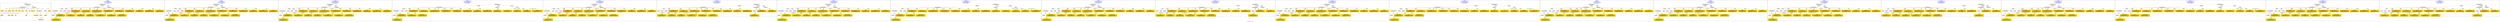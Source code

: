 digraph n0 {
fontcolor="blue"
remincross="true"
label="s19-s-indianapolis-artworks.xml"
subgraph cluster_0 {
label="1-correct model"
n2[style="filled",color="white",fillcolor="lightgray",label="CulturalHeritageObject1"];
n3[shape="plaintext",style="filled",fillcolor="gold",label="creationDate"];
n4[style="filled",color="white",fillcolor="lightgray",label="Person1"];
n5[shape="plaintext",style="filled",fillcolor="gold",label="galleryLabel"];
n6[shape="plaintext",style="filled",fillcolor="gold",label="dimensions"];
n7[shape="plaintext",style="filled",fillcolor="gold",label="materials"];
n8[shape="plaintext",style="filled",fillcolor="gold",label="creditLine"];
n9[shape="plaintext",style="filled",fillcolor="gold",label="provenance"];
n10[style="filled",color="white",fillcolor="lightgray",label="Concept1"];
n11[shape="plaintext",style="filled",fillcolor="gold",label="title"];
n12[shape="plaintext",style="filled",fillcolor="gold",label="accessionNumber"];
n13[style="filled",color="white",fillcolor="lightgray",label="CulturalHeritageObject2"];
n14[style="filled",color="white",fillcolor="lightgray",label="Document2"];
n15[shape="plaintext",style="filled",fillcolor="gold",label="relatedArtworksTitle"];
n16[style="filled",color="white",fillcolor="lightgray",label="Document1"];
n17[shape="plaintext",style="filled",fillcolor="gold",label="nationality"];
n18[shape="plaintext",style="filled",fillcolor="gold",label="birthDate"];
n19[shape="plaintext",style="filled",fillcolor="gold",label="deathDate"];
n20[shape="plaintext",style="filled",fillcolor="gold",label="artist"];
n21[style="filled",color="white",fillcolor="lightgray",label="EuropeanaAggregation1"];
n22[style="filled",color="white",fillcolor="lightgray",label="WebResource1"];
n23[shape="plaintext",style="filled",fillcolor="gold",label="imageURL"];
n24[shape="plaintext",style="filled",fillcolor="gold",label="values"];
n25[shape="plaintext",style="filled",fillcolor="gold",label="relatedArtworksURL"];
n26[shape="plaintext",style="filled",fillcolor="gold",label="sourceURL"];
}
subgraph cluster_1 {
label="candidate 0\nlink coherence:1.0\nnode coherence:1.0\nconfidence:0.5336386397681319\nmapping score:0.6092520956089852\ncost:23.99947\n-precision:0.92-recall:0.92"
n28[style="filled",color="white",fillcolor="lightgray",label="CulturalHeritageObject1"];
n29[style="filled",color="white",fillcolor="lightgray",label="CulturalHeritageObject2"];
n30[style="filled",color="white",fillcolor="lightgray",label="Person1"];
n31[style="filled",color="white",fillcolor="lightgray",label="Concept1"];
n32[style="filled",color="white",fillcolor="lightgray",label="Document1"];
n33[style="filled",color="white",fillcolor="lightgray",label="Document2"];
n34[style="filled",color="white",fillcolor="lightgray",label="EuropeanaAggregation1"];
n35[style="filled",color="white",fillcolor="lightgray",label="WebResource1"];
n36[shape="plaintext",style="filled",fillcolor="gold",label="materials\n[CulturalHeritageObject,medium,0.807]\n[CulturalHeritageObject,description,0.071]\n[Person,biographicalInformation,0.061]\n[Concept,prefLabel,0.061]"];
n37[shape="plaintext",style="filled",fillcolor="gold",label="values\n[Concept,prefLabel,0.346]\n[CulturalHeritageObject,description,0.272]\n[CulturalHeritageObject,title,0.265]\n[Person,biographicalInformation,0.117]"];
n38[shape="plaintext",style="filled",fillcolor="gold",label="title\n[CulturalHeritageObject,title,0.39]\n[Document,classLink,0.236]\n[CulturalHeritageObject,description,0.233]\n[Person,biographicalInformation,0.142]"];
n39[shape="plaintext",style="filled",fillcolor="gold",label="dimensions\n[CulturalHeritageObject,extent,0.606]\n[CulturalHeritageObject,accessionNumber,0.191]\n[CulturalHeritageObject,medium,0.105]\n[CulturalHeritageObject,description,0.097]"];
n40[shape="plaintext",style="filled",fillcolor="gold",label="relatedArtworksTitle\n[CulturalHeritageObject,title,0.372]\n[Document,classLink,0.272]\n[CulturalHeritageObject,description,0.227]\n[Person,biographicalInformation,0.129]"];
n41[shape="plaintext",style="filled",fillcolor="gold",label="accessionNumber\n[CulturalHeritageObject,accessionNumber,0.992]\n[CulturalHeritageObject,extent,0.007]\n[CulturalHeritageObject,provenance,0.0]\n[WebResource,classLink,0.0]"];
n42[shape="plaintext",style="filled",fillcolor="gold",label="imageURL\n[WebResource,classLink,0.873]\n[Document,classLink,0.113]\n[CulturalHeritageObject,description,0.01]\n[CulturalHeritageObject,title,0.005]"];
n43[shape="plaintext",style="filled",fillcolor="gold",label="relatedArtworksURL\n[WebResource,classLink,0.553]\n[Document,classLink,0.334]\n[CulturalHeritageObject,provenance,0.084]\n[CulturalHeritageObject,description,0.03]"];
n44[shape="plaintext",style="filled",fillcolor="gold",label="sourceURL\n[WebResource,classLink,0.557]\n[Document,classLink,0.333]\n[CulturalHeritageObject,provenance,0.081]\n[CulturalHeritageObject,rights,0.029]"];
n45[shape="plaintext",style="filled",fillcolor="gold",label="artist\n[Person,nameOfThePerson,0.479]\n[Document,classLink,0.277]\n[CulturalHeritageObject,provenance,0.139]\n[WebResource,classLink,0.104]"];
n46[shape="plaintext",style="filled",fillcolor="gold",label="creditLine\n[CulturalHeritageObject,provenance,0.671]\n[CulturalHeritageObject,title,0.134]\n[CulturalHeritageObject,description,0.109]\n[Document,classLink,0.086]"];
n47[shape="plaintext",style="filled",fillcolor="gold",label="provenance\n[CulturalHeritageObject,provenance,0.515]\n[CulturalHeritageObject,description,0.17]\n[CulturalHeritageObject,title,0.166]\n[Person,biographicalInformation,0.149]"];
n48[shape="plaintext",style="filled",fillcolor="gold",label="deathDate\n[Person,dateOfDeath,0.434]\n[CulturalHeritageObject,created,0.342]\n[Person,dateOfBirth,0.159]\n[CulturalHeritageObject,title,0.065]"];
n49[shape="plaintext",style="filled",fillcolor="gold",label="creationDate\n[Person,dateOfBirth,0.427]\n[CulturalHeritageObject,created,0.33]\n[Person,dateOfDeath,0.141]\n[Person,biographicalInformation,0.103]"];
n50[shape="plaintext",style="filled",fillcolor="gold",label="birthDate\n[Person,dateOfBirth,0.476]\n[Person,dateOfDeath,0.258]\n[CulturalHeritageObject,created,0.224]\n[Person,biographicalInformation,0.042]"];
n51[shape="plaintext",style="filled",fillcolor="gold",label="galleryLabel\n[Person,biographicalInformation,0.404]\n[CulturalHeritageObject,description,0.378]\n[CulturalHeritageObject,title,0.149]\n[CulturalHeritageObject,provenance,0.069]"];
n52[shape="plaintext",style="filled",fillcolor="gold",label="nationality\n[Person,countryAssociatedWithThePerson,0.737]\n[Concept,prefLabel,0.105]\n[CulturalHeritageObject,provenance,0.097]\n[CulturalHeritageObject,title,0.062]"];
}
subgraph cluster_2 {
label="candidate 1\nlink coherence:1.0\nnode coherence:1.0\nconfidence:0.5244656581985732\nmapping score:0.606194435085799\ncost:23.99947\n-precision:0.83-recall:0.83"
n54[style="filled",color="white",fillcolor="lightgray",label="CulturalHeritageObject1"];
n55[style="filled",color="white",fillcolor="lightgray",label="CulturalHeritageObject2"];
n56[style="filled",color="white",fillcolor="lightgray",label="Person1"];
n57[style="filled",color="white",fillcolor="lightgray",label="Concept1"];
n58[style="filled",color="white",fillcolor="lightgray",label="Document1"];
n59[style="filled",color="white",fillcolor="lightgray",label="Document2"];
n60[style="filled",color="white",fillcolor="lightgray",label="EuropeanaAggregation1"];
n61[style="filled",color="white",fillcolor="lightgray",label="WebResource1"];
n62[shape="plaintext",style="filled",fillcolor="gold",label="materials\n[CulturalHeritageObject,medium,0.807]\n[CulturalHeritageObject,description,0.071]\n[Person,biographicalInformation,0.061]\n[Concept,prefLabel,0.061]"];
n63[shape="plaintext",style="filled",fillcolor="gold",label="values\n[Concept,prefLabel,0.346]\n[CulturalHeritageObject,description,0.272]\n[CulturalHeritageObject,title,0.265]\n[Person,biographicalInformation,0.117]"];
n64[shape="plaintext",style="filled",fillcolor="gold",label="title\n[CulturalHeritageObject,title,0.39]\n[Document,classLink,0.236]\n[CulturalHeritageObject,description,0.233]\n[Person,biographicalInformation,0.142]"];
n65[shape="plaintext",style="filled",fillcolor="gold",label="dimensions\n[CulturalHeritageObject,extent,0.606]\n[CulturalHeritageObject,accessionNumber,0.191]\n[CulturalHeritageObject,medium,0.105]\n[CulturalHeritageObject,description,0.097]"];
n66[shape="plaintext",style="filled",fillcolor="gold",label="relatedArtworksTitle\n[CulturalHeritageObject,title,0.372]\n[Document,classLink,0.272]\n[CulturalHeritageObject,description,0.227]\n[Person,biographicalInformation,0.129]"];
n67[shape="plaintext",style="filled",fillcolor="gold",label="accessionNumber\n[CulturalHeritageObject,accessionNumber,0.992]\n[CulturalHeritageObject,extent,0.007]\n[CulturalHeritageObject,provenance,0.0]\n[WebResource,classLink,0.0]"];
n68[shape="plaintext",style="filled",fillcolor="gold",label="imageURL\n[WebResource,classLink,0.873]\n[Document,classLink,0.113]\n[CulturalHeritageObject,description,0.01]\n[CulturalHeritageObject,title,0.005]"];
n69[shape="plaintext",style="filled",fillcolor="gold",label="relatedArtworksURL\n[WebResource,classLink,0.553]\n[Document,classLink,0.334]\n[CulturalHeritageObject,provenance,0.084]\n[CulturalHeritageObject,description,0.03]"];
n70[shape="plaintext",style="filled",fillcolor="gold",label="sourceURL\n[WebResource,classLink,0.557]\n[Document,classLink,0.333]\n[CulturalHeritageObject,provenance,0.081]\n[CulturalHeritageObject,rights,0.029]"];
n71[shape="plaintext",style="filled",fillcolor="gold",label="artist\n[Person,nameOfThePerson,0.479]\n[Document,classLink,0.277]\n[CulturalHeritageObject,provenance,0.139]\n[WebResource,classLink,0.104]"];
n72[shape="plaintext",style="filled",fillcolor="gold",label="creditLine\n[CulturalHeritageObject,provenance,0.671]\n[CulturalHeritageObject,title,0.134]\n[CulturalHeritageObject,description,0.109]\n[Document,classLink,0.086]"];
n73[shape="plaintext",style="filled",fillcolor="gold",label="provenance\n[CulturalHeritageObject,provenance,0.515]\n[CulturalHeritageObject,description,0.17]\n[CulturalHeritageObject,title,0.166]\n[Person,biographicalInformation,0.149]"];
n74[shape="plaintext",style="filled",fillcolor="gold",label="deathDate\n[Person,dateOfDeath,0.434]\n[CulturalHeritageObject,created,0.342]\n[Person,dateOfBirth,0.159]\n[CulturalHeritageObject,title,0.065]"];
n75[shape="plaintext",style="filled",fillcolor="gold",label="birthDate\n[Person,dateOfBirth,0.476]\n[Person,dateOfDeath,0.258]\n[CulturalHeritageObject,created,0.224]\n[Person,biographicalInformation,0.042]"];
n76[shape="plaintext",style="filled",fillcolor="gold",label="creationDate\n[Person,dateOfBirth,0.427]\n[CulturalHeritageObject,created,0.33]\n[Person,dateOfDeath,0.141]\n[Person,biographicalInformation,0.103]"];
n77[shape="plaintext",style="filled",fillcolor="gold",label="galleryLabel\n[Person,biographicalInformation,0.404]\n[CulturalHeritageObject,description,0.378]\n[CulturalHeritageObject,title,0.149]\n[CulturalHeritageObject,provenance,0.069]"];
n78[shape="plaintext",style="filled",fillcolor="gold",label="nationality\n[Person,countryAssociatedWithThePerson,0.737]\n[Concept,prefLabel,0.105]\n[CulturalHeritageObject,provenance,0.097]\n[CulturalHeritageObject,title,0.062]"];
}
subgraph cluster_3 {
label="candidate 10\nlink coherence:0.9583333333333334\nnode coherence:1.0\nconfidence:0.5244656581985732\nmapping score:0.606194435085799\ncost:123.009612\n-precision:0.83-recall:0.83"
n80[style="filled",color="white",fillcolor="lightgray",label="CulturalHeritageObject1"];
n81[style="filled",color="white",fillcolor="lightgray",label="CulturalHeritageObject2"];
n82[style="filled",color="white",fillcolor="lightgray",label="Person1"];
n83[style="filled",color="white",fillcolor="lightgray",label="Concept1"];
n84[style="filled",color="white",fillcolor="lightgray",label="Document1"];
n85[style="filled",color="white",fillcolor="lightgray",label="Document2"];
n86[style="filled",color="white",fillcolor="lightgray",label="EuropeanaAggregation1"];
n87[style="filled",color="white",fillcolor="lightgray",label="WebResource1"];
n88[shape="plaintext",style="filled",fillcolor="gold",label="materials\n[CulturalHeritageObject,medium,0.807]\n[CulturalHeritageObject,description,0.071]\n[Person,biographicalInformation,0.061]\n[Concept,prefLabel,0.061]"];
n89[shape="plaintext",style="filled",fillcolor="gold",label="values\n[Concept,prefLabel,0.346]\n[CulturalHeritageObject,description,0.272]\n[CulturalHeritageObject,title,0.265]\n[Person,biographicalInformation,0.117]"];
n90[shape="plaintext",style="filled",fillcolor="gold",label="title\n[CulturalHeritageObject,title,0.39]\n[Document,classLink,0.236]\n[CulturalHeritageObject,description,0.233]\n[Person,biographicalInformation,0.142]"];
n91[shape="plaintext",style="filled",fillcolor="gold",label="dimensions\n[CulturalHeritageObject,extent,0.606]\n[CulturalHeritageObject,accessionNumber,0.191]\n[CulturalHeritageObject,medium,0.105]\n[CulturalHeritageObject,description,0.097]"];
n92[shape="plaintext",style="filled",fillcolor="gold",label="relatedArtworksTitle\n[CulturalHeritageObject,title,0.372]\n[Document,classLink,0.272]\n[CulturalHeritageObject,description,0.227]\n[Person,biographicalInformation,0.129]"];
n93[shape="plaintext",style="filled",fillcolor="gold",label="accessionNumber\n[CulturalHeritageObject,accessionNumber,0.992]\n[CulturalHeritageObject,extent,0.007]\n[CulturalHeritageObject,provenance,0.0]\n[WebResource,classLink,0.0]"];
n94[shape="plaintext",style="filled",fillcolor="gold",label="imageURL\n[WebResource,classLink,0.873]\n[Document,classLink,0.113]\n[CulturalHeritageObject,description,0.01]\n[CulturalHeritageObject,title,0.005]"];
n95[shape="plaintext",style="filled",fillcolor="gold",label="relatedArtworksURL\n[WebResource,classLink,0.553]\n[Document,classLink,0.334]\n[CulturalHeritageObject,provenance,0.084]\n[CulturalHeritageObject,description,0.03]"];
n96[shape="plaintext",style="filled",fillcolor="gold",label="sourceURL\n[WebResource,classLink,0.557]\n[Document,classLink,0.333]\n[CulturalHeritageObject,provenance,0.081]\n[CulturalHeritageObject,rights,0.029]"];
n97[shape="plaintext",style="filled",fillcolor="gold",label="artist\n[Person,nameOfThePerson,0.479]\n[Document,classLink,0.277]\n[CulturalHeritageObject,provenance,0.139]\n[WebResource,classLink,0.104]"];
n98[shape="plaintext",style="filled",fillcolor="gold",label="creditLine\n[CulturalHeritageObject,provenance,0.671]\n[CulturalHeritageObject,title,0.134]\n[CulturalHeritageObject,description,0.109]\n[Document,classLink,0.086]"];
n99[shape="plaintext",style="filled",fillcolor="gold",label="provenance\n[CulturalHeritageObject,provenance,0.515]\n[CulturalHeritageObject,description,0.17]\n[CulturalHeritageObject,title,0.166]\n[Person,biographicalInformation,0.149]"];
n100[shape="plaintext",style="filled",fillcolor="gold",label="deathDate\n[Person,dateOfDeath,0.434]\n[CulturalHeritageObject,created,0.342]\n[Person,dateOfBirth,0.159]\n[CulturalHeritageObject,title,0.065]"];
n101[shape="plaintext",style="filled",fillcolor="gold",label="birthDate\n[Person,dateOfBirth,0.476]\n[Person,dateOfDeath,0.258]\n[CulturalHeritageObject,created,0.224]\n[Person,biographicalInformation,0.042]"];
n102[shape="plaintext",style="filled",fillcolor="gold",label="creationDate\n[Person,dateOfBirth,0.427]\n[CulturalHeritageObject,created,0.33]\n[Person,dateOfDeath,0.141]\n[Person,biographicalInformation,0.103]"];
n103[shape="plaintext",style="filled",fillcolor="gold",label="galleryLabel\n[Person,biographicalInformation,0.404]\n[CulturalHeritageObject,description,0.378]\n[CulturalHeritageObject,title,0.149]\n[CulturalHeritageObject,provenance,0.069]"];
n104[shape="plaintext",style="filled",fillcolor="gold",label="nationality\n[Person,countryAssociatedWithThePerson,0.737]\n[Concept,prefLabel,0.105]\n[CulturalHeritageObject,provenance,0.097]\n[CulturalHeritageObject,title,0.062]"];
}
subgraph cluster_4 {
label="candidate 11\nlink coherence:0.9583333333333334\nnode coherence:1.0\nconfidence:0.5244656581985732\nmapping score:0.606194435085799\ncost:123.009652\n-precision:0.79-recall:0.79"
n106[style="filled",color="white",fillcolor="lightgray",label="CulturalHeritageObject1"];
n107[style="filled",color="white",fillcolor="lightgray",label="CulturalHeritageObject2"];
n108[style="filled",color="white",fillcolor="lightgray",label="Concept1"];
n109[style="filled",color="white",fillcolor="lightgray",label="Document1"];
n110[style="filled",color="white",fillcolor="lightgray",label="Document2"];
n111[style="filled",color="white",fillcolor="lightgray",label="EuropeanaAggregation1"];
n112[style="filled",color="white",fillcolor="lightgray",label="WebResource1"];
n113[style="filled",color="white",fillcolor="lightgray",label="Person1"];
n114[shape="plaintext",style="filled",fillcolor="gold",label="materials\n[CulturalHeritageObject,medium,0.807]\n[CulturalHeritageObject,description,0.071]\n[Person,biographicalInformation,0.061]\n[Concept,prefLabel,0.061]"];
n115[shape="plaintext",style="filled",fillcolor="gold",label="values\n[Concept,prefLabel,0.346]\n[CulturalHeritageObject,description,0.272]\n[CulturalHeritageObject,title,0.265]\n[Person,biographicalInformation,0.117]"];
n116[shape="plaintext",style="filled",fillcolor="gold",label="title\n[CulturalHeritageObject,title,0.39]\n[Document,classLink,0.236]\n[CulturalHeritageObject,description,0.233]\n[Person,biographicalInformation,0.142]"];
n117[shape="plaintext",style="filled",fillcolor="gold",label="dimensions\n[CulturalHeritageObject,extent,0.606]\n[CulturalHeritageObject,accessionNumber,0.191]\n[CulturalHeritageObject,medium,0.105]\n[CulturalHeritageObject,description,0.097]"];
n118[shape="plaintext",style="filled",fillcolor="gold",label="relatedArtworksTitle\n[CulturalHeritageObject,title,0.372]\n[Document,classLink,0.272]\n[CulturalHeritageObject,description,0.227]\n[Person,biographicalInformation,0.129]"];
n119[shape="plaintext",style="filled",fillcolor="gold",label="accessionNumber\n[CulturalHeritageObject,accessionNumber,0.992]\n[CulturalHeritageObject,extent,0.007]\n[CulturalHeritageObject,provenance,0.0]\n[WebResource,classLink,0.0]"];
n120[shape="plaintext",style="filled",fillcolor="gold",label="imageURL\n[WebResource,classLink,0.873]\n[Document,classLink,0.113]\n[CulturalHeritageObject,description,0.01]\n[CulturalHeritageObject,title,0.005]"];
n121[shape="plaintext",style="filled",fillcolor="gold",label="relatedArtworksURL\n[WebResource,classLink,0.553]\n[Document,classLink,0.334]\n[CulturalHeritageObject,provenance,0.084]\n[CulturalHeritageObject,description,0.03]"];
n122[shape="plaintext",style="filled",fillcolor="gold",label="sourceURL\n[WebResource,classLink,0.557]\n[Document,classLink,0.333]\n[CulturalHeritageObject,provenance,0.081]\n[CulturalHeritageObject,rights,0.029]"];
n123[shape="plaintext",style="filled",fillcolor="gold",label="artist\n[Person,nameOfThePerson,0.479]\n[Document,classLink,0.277]\n[CulturalHeritageObject,provenance,0.139]\n[WebResource,classLink,0.104]"];
n124[shape="plaintext",style="filled",fillcolor="gold",label="creditLine\n[CulturalHeritageObject,provenance,0.671]\n[CulturalHeritageObject,title,0.134]\n[CulturalHeritageObject,description,0.109]\n[Document,classLink,0.086]"];
n125[shape="plaintext",style="filled",fillcolor="gold",label="provenance\n[CulturalHeritageObject,provenance,0.515]\n[CulturalHeritageObject,description,0.17]\n[CulturalHeritageObject,title,0.166]\n[Person,biographicalInformation,0.149]"];
n126[shape="plaintext",style="filled",fillcolor="gold",label="deathDate\n[Person,dateOfDeath,0.434]\n[CulturalHeritageObject,created,0.342]\n[Person,dateOfBirth,0.159]\n[CulturalHeritageObject,title,0.065]"];
n127[shape="plaintext",style="filled",fillcolor="gold",label="birthDate\n[Person,dateOfBirth,0.476]\n[Person,dateOfDeath,0.258]\n[CulturalHeritageObject,created,0.224]\n[Person,biographicalInformation,0.042]"];
n128[shape="plaintext",style="filled",fillcolor="gold",label="creationDate\n[Person,dateOfBirth,0.427]\n[CulturalHeritageObject,created,0.33]\n[Person,dateOfDeath,0.141]\n[Person,biographicalInformation,0.103]"];
n129[shape="plaintext",style="filled",fillcolor="gold",label="galleryLabel\n[Person,biographicalInformation,0.404]\n[CulturalHeritageObject,description,0.378]\n[CulturalHeritageObject,title,0.149]\n[CulturalHeritageObject,provenance,0.069]"];
n130[shape="plaintext",style="filled",fillcolor="gold",label="nationality\n[Person,countryAssociatedWithThePerson,0.737]\n[Concept,prefLabel,0.105]\n[CulturalHeritageObject,provenance,0.097]\n[CulturalHeritageObject,title,0.062]"];
}
subgraph cluster_5 {
label="candidate 12\nlink coherence:0.9583333333333334\nnode coherence:1.0\nconfidence:0.5210164433130401\nmapping score:0.6050446967906212\ncost:23.99945\n-precision:0.75-recall:0.75"
n132[style="filled",color="white",fillcolor="lightgray",label="CulturalHeritageObject1"];
n133[style="filled",color="white",fillcolor="lightgray",label="CulturalHeritageObject2"];
n134[style="filled",color="white",fillcolor="lightgray",label="Person1"];
n135[style="filled",color="white",fillcolor="lightgray",label="Concept1"];
n136[style="filled",color="white",fillcolor="lightgray",label="Document1"];
n137[style="filled",color="white",fillcolor="lightgray",label="Document2"];
n138[style="filled",color="white",fillcolor="lightgray",label="EuropeanaAggregation1"];
n139[style="filled",color="white",fillcolor="lightgray",label="WebResource1"];
n140[shape="plaintext",style="filled",fillcolor="gold",label="materials\n[CulturalHeritageObject,medium,0.807]\n[CulturalHeritageObject,description,0.071]\n[Person,biographicalInformation,0.061]\n[Concept,prefLabel,0.061]"];
n141[shape="plaintext",style="filled",fillcolor="gold",label="values\n[Concept,prefLabel,0.346]\n[CulturalHeritageObject,description,0.272]\n[CulturalHeritageObject,title,0.265]\n[Person,biographicalInformation,0.117]"];
n142[shape="plaintext",style="filled",fillcolor="gold",label="title\n[CulturalHeritageObject,title,0.39]\n[Document,classLink,0.236]\n[CulturalHeritageObject,description,0.233]\n[Person,biographicalInformation,0.142]"];
n143[shape="plaintext",style="filled",fillcolor="gold",label="dimensions\n[CulturalHeritageObject,extent,0.606]\n[CulturalHeritageObject,accessionNumber,0.191]\n[CulturalHeritageObject,medium,0.105]\n[CulturalHeritageObject,description,0.097]"];
n144[shape="plaintext",style="filled",fillcolor="gold",label="relatedArtworksTitle\n[CulturalHeritageObject,title,0.372]\n[Document,classLink,0.272]\n[CulturalHeritageObject,description,0.227]\n[Person,biographicalInformation,0.129]"];
n145[shape="plaintext",style="filled",fillcolor="gold",label="accessionNumber\n[CulturalHeritageObject,accessionNumber,0.992]\n[CulturalHeritageObject,extent,0.007]\n[CulturalHeritageObject,provenance,0.0]\n[WebResource,classLink,0.0]"];
n146[shape="plaintext",style="filled",fillcolor="gold",label="imageURL\n[WebResource,classLink,0.873]\n[Document,classLink,0.113]\n[CulturalHeritageObject,description,0.01]\n[CulturalHeritageObject,title,0.005]"];
n147[shape="plaintext",style="filled",fillcolor="gold",label="relatedArtworksURL\n[WebResource,classLink,0.553]\n[Document,classLink,0.334]\n[CulturalHeritageObject,provenance,0.084]\n[CulturalHeritageObject,description,0.03]"];
n148[shape="plaintext",style="filled",fillcolor="gold",label="sourceURL\n[WebResource,classLink,0.557]\n[Document,classLink,0.333]\n[CulturalHeritageObject,provenance,0.081]\n[CulturalHeritageObject,rights,0.029]"];
n149[shape="plaintext",style="filled",fillcolor="gold",label="artist\n[Person,nameOfThePerson,0.479]\n[Document,classLink,0.277]\n[CulturalHeritageObject,provenance,0.139]\n[WebResource,classLink,0.104]"];
n150[shape="plaintext",style="filled",fillcolor="gold",label="birthDate\n[Person,dateOfBirth,0.476]\n[Person,dateOfDeath,0.258]\n[CulturalHeritageObject,created,0.224]\n[Person,biographicalInformation,0.042]"];
n151[shape="plaintext",style="filled",fillcolor="gold",label="creditLine\n[CulturalHeritageObject,provenance,0.671]\n[CulturalHeritageObject,title,0.134]\n[CulturalHeritageObject,description,0.109]\n[Document,classLink,0.086]"];
n152[shape="plaintext",style="filled",fillcolor="gold",label="provenance\n[CulturalHeritageObject,provenance,0.515]\n[CulturalHeritageObject,description,0.17]\n[CulturalHeritageObject,title,0.166]\n[Person,biographicalInformation,0.149]"];
n153[shape="plaintext",style="filled",fillcolor="gold",label="deathDate\n[Person,dateOfDeath,0.434]\n[CulturalHeritageObject,created,0.342]\n[Person,dateOfBirth,0.159]\n[CulturalHeritageObject,title,0.065]"];
n154[shape="plaintext",style="filled",fillcolor="gold",label="creationDate\n[Person,dateOfBirth,0.427]\n[CulturalHeritageObject,created,0.33]\n[Person,dateOfDeath,0.141]\n[Person,biographicalInformation,0.103]"];
n155[shape="plaintext",style="filled",fillcolor="gold",label="galleryLabel\n[Person,biographicalInformation,0.404]\n[CulturalHeritageObject,description,0.378]\n[CulturalHeritageObject,title,0.149]\n[CulturalHeritageObject,provenance,0.069]"];
n156[shape="plaintext",style="filled",fillcolor="gold",label="nationality\n[Person,countryAssociatedWithThePerson,0.737]\n[Concept,prefLabel,0.105]\n[CulturalHeritageObject,provenance,0.097]\n[CulturalHeritageObject,title,0.062]"];
}
subgraph cluster_6 {
label="candidate 13\nlink coherence:0.9583333333333334\nnode coherence:1.0\nconfidence:0.5210164433130401\nmapping score:0.6050446967906212\ncost:123.009492\n-precision:0.75-recall:0.75"
n158[style="filled",color="white",fillcolor="lightgray",label="CulturalHeritageObject1"];
n159[style="filled",color="white",fillcolor="lightgray",label="Person1"];
n160[style="filled",color="white",fillcolor="lightgray",label="Concept1"];
n161[style="filled",color="white",fillcolor="lightgray",label="Document1"];
n162[style="filled",color="white",fillcolor="lightgray",label="CulturalHeritageObject2"];
n163[style="filled",color="white",fillcolor="lightgray",label="Document2"];
n164[style="filled",color="white",fillcolor="lightgray",label="EuropeanaAggregation1"];
n165[style="filled",color="white",fillcolor="lightgray",label="WebResource1"];
n166[shape="plaintext",style="filled",fillcolor="gold",label="materials\n[CulturalHeritageObject,medium,0.807]\n[CulturalHeritageObject,description,0.071]\n[Person,biographicalInformation,0.061]\n[Concept,prefLabel,0.061]"];
n167[shape="plaintext",style="filled",fillcolor="gold",label="values\n[Concept,prefLabel,0.346]\n[CulturalHeritageObject,description,0.272]\n[CulturalHeritageObject,title,0.265]\n[Person,biographicalInformation,0.117]"];
n168[shape="plaintext",style="filled",fillcolor="gold",label="title\n[CulturalHeritageObject,title,0.39]\n[Document,classLink,0.236]\n[CulturalHeritageObject,description,0.233]\n[Person,biographicalInformation,0.142]"];
n169[shape="plaintext",style="filled",fillcolor="gold",label="dimensions\n[CulturalHeritageObject,extent,0.606]\n[CulturalHeritageObject,accessionNumber,0.191]\n[CulturalHeritageObject,medium,0.105]\n[CulturalHeritageObject,description,0.097]"];
n170[shape="plaintext",style="filled",fillcolor="gold",label="relatedArtworksTitle\n[CulturalHeritageObject,title,0.372]\n[Document,classLink,0.272]\n[CulturalHeritageObject,description,0.227]\n[Person,biographicalInformation,0.129]"];
n171[shape="plaintext",style="filled",fillcolor="gold",label="accessionNumber\n[CulturalHeritageObject,accessionNumber,0.992]\n[CulturalHeritageObject,extent,0.007]\n[CulturalHeritageObject,provenance,0.0]\n[WebResource,classLink,0.0]"];
n172[shape="plaintext",style="filled",fillcolor="gold",label="imageURL\n[WebResource,classLink,0.873]\n[Document,classLink,0.113]\n[CulturalHeritageObject,description,0.01]\n[CulturalHeritageObject,title,0.005]"];
n173[shape="plaintext",style="filled",fillcolor="gold",label="relatedArtworksURL\n[WebResource,classLink,0.553]\n[Document,classLink,0.334]\n[CulturalHeritageObject,provenance,0.084]\n[CulturalHeritageObject,description,0.03]"];
n174[shape="plaintext",style="filled",fillcolor="gold",label="sourceURL\n[WebResource,classLink,0.557]\n[Document,classLink,0.333]\n[CulturalHeritageObject,provenance,0.081]\n[CulturalHeritageObject,rights,0.029]"];
n175[shape="plaintext",style="filled",fillcolor="gold",label="artist\n[Person,nameOfThePerson,0.479]\n[Document,classLink,0.277]\n[CulturalHeritageObject,provenance,0.139]\n[WebResource,classLink,0.104]"];
n176[shape="plaintext",style="filled",fillcolor="gold",label="birthDate\n[Person,dateOfBirth,0.476]\n[Person,dateOfDeath,0.258]\n[CulturalHeritageObject,created,0.224]\n[Person,biographicalInformation,0.042]"];
n177[shape="plaintext",style="filled",fillcolor="gold",label="creditLine\n[CulturalHeritageObject,provenance,0.671]\n[CulturalHeritageObject,title,0.134]\n[CulturalHeritageObject,description,0.109]\n[Document,classLink,0.086]"];
n178[shape="plaintext",style="filled",fillcolor="gold",label="provenance\n[CulturalHeritageObject,provenance,0.515]\n[CulturalHeritageObject,description,0.17]\n[CulturalHeritageObject,title,0.166]\n[Person,biographicalInformation,0.149]"];
n179[shape="plaintext",style="filled",fillcolor="gold",label="deathDate\n[Person,dateOfDeath,0.434]\n[CulturalHeritageObject,created,0.342]\n[Person,dateOfBirth,0.159]\n[CulturalHeritageObject,title,0.065]"];
n180[shape="plaintext",style="filled",fillcolor="gold",label="creationDate\n[Person,dateOfBirth,0.427]\n[CulturalHeritageObject,created,0.33]\n[Person,dateOfDeath,0.141]\n[Person,biographicalInformation,0.103]"];
n181[shape="plaintext",style="filled",fillcolor="gold",label="galleryLabel\n[Person,biographicalInformation,0.404]\n[CulturalHeritageObject,description,0.378]\n[CulturalHeritageObject,title,0.149]\n[CulturalHeritageObject,provenance,0.069]"];
n182[shape="plaintext",style="filled",fillcolor="gold",label="nationality\n[Person,countryAssociatedWithThePerson,0.737]\n[Concept,prefLabel,0.105]\n[CulturalHeritageObject,provenance,0.097]\n[CulturalHeritageObject,title,0.062]"];
}
subgraph cluster_7 {
label="candidate 14\nlink coherence:0.9583333333333334\nnode coherence:1.0\nconfidence:0.5210164433130401\nmapping score:0.6050446967906212\ncost:123.009612\n-precision:0.79-recall:0.79"
n184[style="filled",color="white",fillcolor="lightgray",label="CulturalHeritageObject1"];
n185[style="filled",color="white",fillcolor="lightgray",label="CulturalHeritageObject2"];
n186[style="filled",color="white",fillcolor="lightgray",label="Person1"];
n187[style="filled",color="white",fillcolor="lightgray",label="Concept1"];
n188[style="filled",color="white",fillcolor="lightgray",label="Document1"];
n189[style="filled",color="white",fillcolor="lightgray",label="Document2"];
n190[style="filled",color="white",fillcolor="lightgray",label="EuropeanaAggregation1"];
n191[style="filled",color="white",fillcolor="lightgray",label="WebResource1"];
n192[shape="plaintext",style="filled",fillcolor="gold",label="materials\n[CulturalHeritageObject,medium,0.807]\n[CulturalHeritageObject,description,0.071]\n[Person,biographicalInformation,0.061]\n[Concept,prefLabel,0.061]"];
n193[shape="plaintext",style="filled",fillcolor="gold",label="values\n[Concept,prefLabel,0.346]\n[CulturalHeritageObject,description,0.272]\n[CulturalHeritageObject,title,0.265]\n[Person,biographicalInformation,0.117]"];
n194[shape="plaintext",style="filled",fillcolor="gold",label="title\n[CulturalHeritageObject,title,0.39]\n[Document,classLink,0.236]\n[CulturalHeritageObject,description,0.233]\n[Person,biographicalInformation,0.142]"];
n195[shape="plaintext",style="filled",fillcolor="gold",label="dimensions\n[CulturalHeritageObject,extent,0.606]\n[CulturalHeritageObject,accessionNumber,0.191]\n[CulturalHeritageObject,medium,0.105]\n[CulturalHeritageObject,description,0.097]"];
n196[shape="plaintext",style="filled",fillcolor="gold",label="relatedArtworksTitle\n[CulturalHeritageObject,title,0.372]\n[Document,classLink,0.272]\n[CulturalHeritageObject,description,0.227]\n[Person,biographicalInformation,0.129]"];
n197[shape="plaintext",style="filled",fillcolor="gold",label="accessionNumber\n[CulturalHeritageObject,accessionNumber,0.992]\n[CulturalHeritageObject,extent,0.007]\n[CulturalHeritageObject,provenance,0.0]\n[WebResource,classLink,0.0]"];
n198[shape="plaintext",style="filled",fillcolor="gold",label="imageURL\n[WebResource,classLink,0.873]\n[Document,classLink,0.113]\n[CulturalHeritageObject,description,0.01]\n[CulturalHeritageObject,title,0.005]"];
n199[shape="plaintext",style="filled",fillcolor="gold",label="relatedArtworksURL\n[WebResource,classLink,0.553]\n[Document,classLink,0.334]\n[CulturalHeritageObject,provenance,0.084]\n[CulturalHeritageObject,description,0.03]"];
n200[shape="plaintext",style="filled",fillcolor="gold",label="sourceURL\n[WebResource,classLink,0.557]\n[Document,classLink,0.333]\n[CulturalHeritageObject,provenance,0.081]\n[CulturalHeritageObject,rights,0.029]"];
n201[shape="plaintext",style="filled",fillcolor="gold",label="artist\n[Person,nameOfThePerson,0.479]\n[Document,classLink,0.277]\n[CulturalHeritageObject,provenance,0.139]\n[WebResource,classLink,0.104]"];
n202[shape="plaintext",style="filled",fillcolor="gold",label="birthDate\n[Person,dateOfBirth,0.476]\n[Person,dateOfDeath,0.258]\n[CulturalHeritageObject,created,0.224]\n[Person,biographicalInformation,0.042]"];
n203[shape="plaintext",style="filled",fillcolor="gold",label="creditLine\n[CulturalHeritageObject,provenance,0.671]\n[CulturalHeritageObject,title,0.134]\n[CulturalHeritageObject,description,0.109]\n[Document,classLink,0.086]"];
n204[shape="plaintext",style="filled",fillcolor="gold",label="provenance\n[CulturalHeritageObject,provenance,0.515]\n[CulturalHeritageObject,description,0.17]\n[CulturalHeritageObject,title,0.166]\n[Person,biographicalInformation,0.149]"];
n205[shape="plaintext",style="filled",fillcolor="gold",label="deathDate\n[Person,dateOfDeath,0.434]\n[CulturalHeritageObject,created,0.342]\n[Person,dateOfBirth,0.159]\n[CulturalHeritageObject,title,0.065]"];
n206[shape="plaintext",style="filled",fillcolor="gold",label="creationDate\n[Person,dateOfBirth,0.427]\n[CulturalHeritageObject,created,0.33]\n[Person,dateOfDeath,0.141]\n[Person,biographicalInformation,0.103]"];
n207[shape="plaintext",style="filled",fillcolor="gold",label="galleryLabel\n[Person,biographicalInformation,0.404]\n[CulturalHeritageObject,description,0.378]\n[CulturalHeritageObject,title,0.149]\n[CulturalHeritageObject,provenance,0.069]"];
n208[shape="plaintext",style="filled",fillcolor="gold",label="nationality\n[Person,countryAssociatedWithThePerson,0.737]\n[Concept,prefLabel,0.105]\n[CulturalHeritageObject,provenance,0.097]\n[CulturalHeritageObject,title,0.062]"];
}
subgraph cluster_8 {
label="candidate 15\nlink coherence:0.9583333333333334\nnode coherence:1.0\nconfidence:0.5210164433130401\nmapping score:0.6050446967906212\ncost:123.009652\n-precision:0.75-recall:0.75"
n210[style="filled",color="white",fillcolor="lightgray",label="CulturalHeritageObject1"];
n211[style="filled",color="white",fillcolor="lightgray",label="CulturalHeritageObject2"];
n212[style="filled",color="white",fillcolor="lightgray",label="Concept1"];
n213[style="filled",color="white",fillcolor="lightgray",label="Document1"];
n214[style="filled",color="white",fillcolor="lightgray",label="Document2"];
n215[style="filled",color="white",fillcolor="lightgray",label="EuropeanaAggregation1"];
n216[style="filled",color="white",fillcolor="lightgray",label="WebResource1"];
n217[style="filled",color="white",fillcolor="lightgray",label="Person1"];
n218[shape="plaintext",style="filled",fillcolor="gold",label="materials\n[CulturalHeritageObject,medium,0.807]\n[CulturalHeritageObject,description,0.071]\n[Person,biographicalInformation,0.061]\n[Concept,prefLabel,0.061]"];
n219[shape="plaintext",style="filled",fillcolor="gold",label="values\n[Concept,prefLabel,0.346]\n[CulturalHeritageObject,description,0.272]\n[CulturalHeritageObject,title,0.265]\n[Person,biographicalInformation,0.117]"];
n220[shape="plaintext",style="filled",fillcolor="gold",label="title\n[CulturalHeritageObject,title,0.39]\n[Document,classLink,0.236]\n[CulturalHeritageObject,description,0.233]\n[Person,biographicalInformation,0.142]"];
n221[shape="plaintext",style="filled",fillcolor="gold",label="dimensions\n[CulturalHeritageObject,extent,0.606]\n[CulturalHeritageObject,accessionNumber,0.191]\n[CulturalHeritageObject,medium,0.105]\n[CulturalHeritageObject,description,0.097]"];
n222[shape="plaintext",style="filled",fillcolor="gold",label="relatedArtworksTitle\n[CulturalHeritageObject,title,0.372]\n[Document,classLink,0.272]\n[CulturalHeritageObject,description,0.227]\n[Person,biographicalInformation,0.129]"];
n223[shape="plaintext",style="filled",fillcolor="gold",label="accessionNumber\n[CulturalHeritageObject,accessionNumber,0.992]\n[CulturalHeritageObject,extent,0.007]\n[CulturalHeritageObject,provenance,0.0]\n[WebResource,classLink,0.0]"];
n224[shape="plaintext",style="filled",fillcolor="gold",label="imageURL\n[WebResource,classLink,0.873]\n[Document,classLink,0.113]\n[CulturalHeritageObject,description,0.01]\n[CulturalHeritageObject,title,0.005]"];
n225[shape="plaintext",style="filled",fillcolor="gold",label="relatedArtworksURL\n[WebResource,classLink,0.553]\n[Document,classLink,0.334]\n[CulturalHeritageObject,provenance,0.084]\n[CulturalHeritageObject,description,0.03]"];
n226[shape="plaintext",style="filled",fillcolor="gold",label="sourceURL\n[WebResource,classLink,0.557]\n[Document,classLink,0.333]\n[CulturalHeritageObject,provenance,0.081]\n[CulturalHeritageObject,rights,0.029]"];
n227[shape="plaintext",style="filled",fillcolor="gold",label="artist\n[Person,nameOfThePerson,0.479]\n[Document,classLink,0.277]\n[CulturalHeritageObject,provenance,0.139]\n[WebResource,classLink,0.104]"];
n228[shape="plaintext",style="filled",fillcolor="gold",label="birthDate\n[Person,dateOfBirth,0.476]\n[Person,dateOfDeath,0.258]\n[CulturalHeritageObject,created,0.224]\n[Person,biographicalInformation,0.042]"];
n229[shape="plaintext",style="filled",fillcolor="gold",label="creditLine\n[CulturalHeritageObject,provenance,0.671]\n[CulturalHeritageObject,title,0.134]\n[CulturalHeritageObject,description,0.109]\n[Document,classLink,0.086]"];
n230[shape="plaintext",style="filled",fillcolor="gold",label="provenance\n[CulturalHeritageObject,provenance,0.515]\n[CulturalHeritageObject,description,0.17]\n[CulturalHeritageObject,title,0.166]\n[Person,biographicalInformation,0.149]"];
n231[shape="plaintext",style="filled",fillcolor="gold",label="deathDate\n[Person,dateOfDeath,0.434]\n[CulturalHeritageObject,created,0.342]\n[Person,dateOfBirth,0.159]\n[CulturalHeritageObject,title,0.065]"];
n232[shape="plaintext",style="filled",fillcolor="gold",label="creationDate\n[Person,dateOfBirth,0.427]\n[CulturalHeritageObject,created,0.33]\n[Person,dateOfDeath,0.141]\n[Person,biographicalInformation,0.103]"];
n233[shape="plaintext",style="filled",fillcolor="gold",label="galleryLabel\n[Person,biographicalInformation,0.404]\n[CulturalHeritageObject,description,0.378]\n[CulturalHeritageObject,title,0.149]\n[CulturalHeritageObject,provenance,0.069]"];
n234[shape="plaintext",style="filled",fillcolor="gold",label="nationality\n[Person,countryAssociatedWithThePerson,0.737]\n[Concept,prefLabel,0.105]\n[CulturalHeritageObject,provenance,0.097]\n[CulturalHeritageObject,title,0.062]"];
}
subgraph cluster_9 {
label="candidate 16\nlink coherence:0.9583333333333334\nnode coherence:1.0\nconfidence:0.5170626482638588\nmapping score:0.6037267651075607\ncost:23.99945\n-precision:0.79-recall:0.79"
n236[style="filled",color="white",fillcolor="lightgray",label="CulturalHeritageObject1"];
n237[style="filled",color="white",fillcolor="lightgray",label="CulturalHeritageObject2"];
n238[style="filled",color="white",fillcolor="lightgray",label="Person1"];
n239[style="filled",color="white",fillcolor="lightgray",label="Concept1"];
n240[style="filled",color="white",fillcolor="lightgray",label="Document1"];
n241[style="filled",color="white",fillcolor="lightgray",label="Document2"];
n242[style="filled",color="white",fillcolor="lightgray",label="EuropeanaAggregation1"];
n243[style="filled",color="white",fillcolor="lightgray",label="WebResource1"];
n244[shape="plaintext",style="filled",fillcolor="gold",label="materials\n[CulturalHeritageObject,medium,0.807]\n[CulturalHeritageObject,description,0.071]\n[Person,biographicalInformation,0.061]\n[Concept,prefLabel,0.061]"];
n245[shape="plaintext",style="filled",fillcolor="gold",label="values\n[Concept,prefLabel,0.346]\n[CulturalHeritageObject,description,0.272]\n[CulturalHeritageObject,title,0.265]\n[Person,biographicalInformation,0.117]"];
n246[shape="plaintext",style="filled",fillcolor="gold",label="title\n[CulturalHeritageObject,title,0.39]\n[Document,classLink,0.236]\n[CulturalHeritageObject,description,0.233]\n[Person,biographicalInformation,0.142]"];
n247[shape="plaintext",style="filled",fillcolor="gold",label="dimensions\n[CulturalHeritageObject,extent,0.606]\n[CulturalHeritageObject,accessionNumber,0.191]\n[CulturalHeritageObject,medium,0.105]\n[CulturalHeritageObject,description,0.097]"];
n248[shape="plaintext",style="filled",fillcolor="gold",label="relatedArtworksTitle\n[CulturalHeritageObject,title,0.372]\n[Document,classLink,0.272]\n[CulturalHeritageObject,description,0.227]\n[Person,biographicalInformation,0.129]"];
n249[shape="plaintext",style="filled",fillcolor="gold",label="accessionNumber\n[CulturalHeritageObject,accessionNumber,0.992]\n[CulturalHeritageObject,extent,0.007]\n[CulturalHeritageObject,provenance,0.0]\n[WebResource,classLink,0.0]"];
n250[shape="plaintext",style="filled",fillcolor="gold",label="imageURL\n[WebResource,classLink,0.873]\n[Document,classLink,0.113]\n[CulturalHeritageObject,description,0.01]\n[CulturalHeritageObject,title,0.005]"];
n251[shape="plaintext",style="filled",fillcolor="gold",label="relatedArtworksURL\n[WebResource,classLink,0.553]\n[Document,classLink,0.334]\n[CulturalHeritageObject,provenance,0.084]\n[CulturalHeritageObject,description,0.03]"];
n252[shape="plaintext",style="filled",fillcolor="gold",label="sourceURL\n[WebResource,classLink,0.557]\n[Document,classLink,0.333]\n[CulturalHeritageObject,provenance,0.081]\n[CulturalHeritageObject,rights,0.029]"];
n253[shape="plaintext",style="filled",fillcolor="gold",label="artist\n[Person,nameOfThePerson,0.479]\n[Document,classLink,0.277]\n[CulturalHeritageObject,provenance,0.139]\n[WebResource,classLink,0.104]"];
n254[shape="plaintext",style="filled",fillcolor="gold",label="creditLine\n[CulturalHeritageObject,provenance,0.671]\n[CulturalHeritageObject,title,0.134]\n[CulturalHeritageObject,description,0.109]\n[Document,classLink,0.086]"];
n255[shape="plaintext",style="filled",fillcolor="gold",label="creationDate\n[Person,dateOfBirth,0.427]\n[CulturalHeritageObject,created,0.33]\n[Person,dateOfDeath,0.141]\n[Person,biographicalInformation,0.103]"];
n256[shape="plaintext",style="filled",fillcolor="gold",label="provenance\n[CulturalHeritageObject,provenance,0.515]\n[CulturalHeritageObject,description,0.17]\n[CulturalHeritageObject,title,0.166]\n[Person,biographicalInformation,0.149]"];
n257[shape="plaintext",style="filled",fillcolor="gold",label="deathDate\n[Person,dateOfDeath,0.434]\n[CulturalHeritageObject,created,0.342]\n[Person,dateOfBirth,0.159]\n[CulturalHeritageObject,title,0.065]"];
n258[shape="plaintext",style="filled",fillcolor="gold",label="birthDate\n[Person,dateOfBirth,0.476]\n[Person,dateOfDeath,0.258]\n[CulturalHeritageObject,created,0.224]\n[Person,biographicalInformation,0.042]"];
n259[shape="plaintext",style="filled",fillcolor="gold",label="galleryLabel\n[Person,biographicalInformation,0.404]\n[CulturalHeritageObject,description,0.378]\n[CulturalHeritageObject,title,0.149]\n[CulturalHeritageObject,provenance,0.069]"];
n260[shape="plaintext",style="filled",fillcolor="gold",label="nationality\n[Person,countryAssociatedWithThePerson,0.737]\n[Concept,prefLabel,0.105]\n[CulturalHeritageObject,provenance,0.097]\n[CulturalHeritageObject,title,0.062]"];
}
subgraph cluster_10 {
label="candidate 17\nlink coherence:0.9583333333333334\nnode coherence:1.0\nconfidence:0.5170626482638588\nmapping score:0.6037267651075607\ncost:123.009492\n-precision:0.79-recall:0.79"
n262[style="filled",color="white",fillcolor="lightgray",label="CulturalHeritageObject1"];
n263[style="filled",color="white",fillcolor="lightgray",label="Person1"];
n264[style="filled",color="white",fillcolor="lightgray",label="Concept1"];
n265[style="filled",color="white",fillcolor="lightgray",label="Document1"];
n266[style="filled",color="white",fillcolor="lightgray",label="CulturalHeritageObject2"];
n267[style="filled",color="white",fillcolor="lightgray",label="Document2"];
n268[style="filled",color="white",fillcolor="lightgray",label="EuropeanaAggregation1"];
n269[style="filled",color="white",fillcolor="lightgray",label="WebResource1"];
n270[shape="plaintext",style="filled",fillcolor="gold",label="materials\n[CulturalHeritageObject,medium,0.807]\n[CulturalHeritageObject,description,0.071]\n[Person,biographicalInformation,0.061]\n[Concept,prefLabel,0.061]"];
n271[shape="plaintext",style="filled",fillcolor="gold",label="values\n[Concept,prefLabel,0.346]\n[CulturalHeritageObject,description,0.272]\n[CulturalHeritageObject,title,0.265]\n[Person,biographicalInformation,0.117]"];
n272[shape="plaintext",style="filled",fillcolor="gold",label="title\n[CulturalHeritageObject,title,0.39]\n[Document,classLink,0.236]\n[CulturalHeritageObject,description,0.233]\n[Person,biographicalInformation,0.142]"];
n273[shape="plaintext",style="filled",fillcolor="gold",label="dimensions\n[CulturalHeritageObject,extent,0.606]\n[CulturalHeritageObject,accessionNumber,0.191]\n[CulturalHeritageObject,medium,0.105]\n[CulturalHeritageObject,description,0.097]"];
n274[shape="plaintext",style="filled",fillcolor="gold",label="relatedArtworksTitle\n[CulturalHeritageObject,title,0.372]\n[Document,classLink,0.272]\n[CulturalHeritageObject,description,0.227]\n[Person,biographicalInformation,0.129]"];
n275[shape="plaintext",style="filled",fillcolor="gold",label="accessionNumber\n[CulturalHeritageObject,accessionNumber,0.992]\n[CulturalHeritageObject,extent,0.007]\n[CulturalHeritageObject,provenance,0.0]\n[WebResource,classLink,0.0]"];
n276[shape="plaintext",style="filled",fillcolor="gold",label="imageURL\n[WebResource,classLink,0.873]\n[Document,classLink,0.113]\n[CulturalHeritageObject,description,0.01]\n[CulturalHeritageObject,title,0.005]"];
n277[shape="plaintext",style="filled",fillcolor="gold",label="relatedArtworksURL\n[WebResource,classLink,0.553]\n[Document,classLink,0.334]\n[CulturalHeritageObject,provenance,0.084]\n[CulturalHeritageObject,description,0.03]"];
n278[shape="plaintext",style="filled",fillcolor="gold",label="sourceURL\n[WebResource,classLink,0.557]\n[Document,classLink,0.333]\n[CulturalHeritageObject,provenance,0.081]\n[CulturalHeritageObject,rights,0.029]"];
n279[shape="plaintext",style="filled",fillcolor="gold",label="artist\n[Person,nameOfThePerson,0.479]\n[Document,classLink,0.277]\n[CulturalHeritageObject,provenance,0.139]\n[WebResource,classLink,0.104]"];
n280[shape="plaintext",style="filled",fillcolor="gold",label="creditLine\n[CulturalHeritageObject,provenance,0.671]\n[CulturalHeritageObject,title,0.134]\n[CulturalHeritageObject,description,0.109]\n[Document,classLink,0.086]"];
n281[shape="plaintext",style="filled",fillcolor="gold",label="creationDate\n[Person,dateOfBirth,0.427]\n[CulturalHeritageObject,created,0.33]\n[Person,dateOfDeath,0.141]\n[Person,biographicalInformation,0.103]"];
n282[shape="plaintext",style="filled",fillcolor="gold",label="provenance\n[CulturalHeritageObject,provenance,0.515]\n[CulturalHeritageObject,description,0.17]\n[CulturalHeritageObject,title,0.166]\n[Person,biographicalInformation,0.149]"];
n283[shape="plaintext",style="filled",fillcolor="gold",label="deathDate\n[Person,dateOfDeath,0.434]\n[CulturalHeritageObject,created,0.342]\n[Person,dateOfBirth,0.159]\n[CulturalHeritageObject,title,0.065]"];
n284[shape="plaintext",style="filled",fillcolor="gold",label="birthDate\n[Person,dateOfBirth,0.476]\n[Person,dateOfDeath,0.258]\n[CulturalHeritageObject,created,0.224]\n[Person,biographicalInformation,0.042]"];
n285[shape="plaintext",style="filled",fillcolor="gold",label="galleryLabel\n[Person,biographicalInformation,0.404]\n[CulturalHeritageObject,description,0.378]\n[CulturalHeritageObject,title,0.149]\n[CulturalHeritageObject,provenance,0.069]"];
n286[shape="plaintext",style="filled",fillcolor="gold",label="nationality\n[Person,countryAssociatedWithThePerson,0.737]\n[Concept,prefLabel,0.105]\n[CulturalHeritageObject,provenance,0.097]\n[CulturalHeritageObject,title,0.062]"];
}
subgraph cluster_11 {
label="candidate 18\nlink coherence:0.9583333333333334\nnode coherence:1.0\nconfidence:0.5170626482638588\nmapping score:0.6037267651075607\ncost:123.009612\n-precision:0.83-recall:0.83"
n288[style="filled",color="white",fillcolor="lightgray",label="CulturalHeritageObject1"];
n289[style="filled",color="white",fillcolor="lightgray",label="CulturalHeritageObject2"];
n290[style="filled",color="white",fillcolor="lightgray",label="Person1"];
n291[style="filled",color="white",fillcolor="lightgray",label="Concept1"];
n292[style="filled",color="white",fillcolor="lightgray",label="Document1"];
n293[style="filled",color="white",fillcolor="lightgray",label="Document2"];
n294[style="filled",color="white",fillcolor="lightgray",label="EuropeanaAggregation1"];
n295[style="filled",color="white",fillcolor="lightgray",label="WebResource1"];
n296[shape="plaintext",style="filled",fillcolor="gold",label="materials\n[CulturalHeritageObject,medium,0.807]\n[CulturalHeritageObject,description,0.071]\n[Person,biographicalInformation,0.061]\n[Concept,prefLabel,0.061]"];
n297[shape="plaintext",style="filled",fillcolor="gold",label="values\n[Concept,prefLabel,0.346]\n[CulturalHeritageObject,description,0.272]\n[CulturalHeritageObject,title,0.265]\n[Person,biographicalInformation,0.117]"];
n298[shape="plaintext",style="filled",fillcolor="gold",label="title\n[CulturalHeritageObject,title,0.39]\n[Document,classLink,0.236]\n[CulturalHeritageObject,description,0.233]\n[Person,biographicalInformation,0.142]"];
n299[shape="plaintext",style="filled",fillcolor="gold",label="dimensions\n[CulturalHeritageObject,extent,0.606]\n[CulturalHeritageObject,accessionNumber,0.191]\n[CulturalHeritageObject,medium,0.105]\n[CulturalHeritageObject,description,0.097]"];
n300[shape="plaintext",style="filled",fillcolor="gold",label="relatedArtworksTitle\n[CulturalHeritageObject,title,0.372]\n[Document,classLink,0.272]\n[CulturalHeritageObject,description,0.227]\n[Person,biographicalInformation,0.129]"];
n301[shape="plaintext",style="filled",fillcolor="gold",label="accessionNumber\n[CulturalHeritageObject,accessionNumber,0.992]\n[CulturalHeritageObject,extent,0.007]\n[CulturalHeritageObject,provenance,0.0]\n[WebResource,classLink,0.0]"];
n302[shape="plaintext",style="filled",fillcolor="gold",label="imageURL\n[WebResource,classLink,0.873]\n[Document,classLink,0.113]\n[CulturalHeritageObject,description,0.01]\n[CulturalHeritageObject,title,0.005]"];
n303[shape="plaintext",style="filled",fillcolor="gold",label="relatedArtworksURL\n[WebResource,classLink,0.553]\n[Document,classLink,0.334]\n[CulturalHeritageObject,provenance,0.084]\n[CulturalHeritageObject,description,0.03]"];
n304[shape="plaintext",style="filled",fillcolor="gold",label="sourceURL\n[WebResource,classLink,0.557]\n[Document,classLink,0.333]\n[CulturalHeritageObject,provenance,0.081]\n[CulturalHeritageObject,rights,0.029]"];
n305[shape="plaintext",style="filled",fillcolor="gold",label="artist\n[Person,nameOfThePerson,0.479]\n[Document,classLink,0.277]\n[CulturalHeritageObject,provenance,0.139]\n[WebResource,classLink,0.104]"];
n306[shape="plaintext",style="filled",fillcolor="gold",label="creditLine\n[CulturalHeritageObject,provenance,0.671]\n[CulturalHeritageObject,title,0.134]\n[CulturalHeritageObject,description,0.109]\n[Document,classLink,0.086]"];
n307[shape="plaintext",style="filled",fillcolor="gold",label="creationDate\n[Person,dateOfBirth,0.427]\n[CulturalHeritageObject,created,0.33]\n[Person,dateOfDeath,0.141]\n[Person,biographicalInformation,0.103]"];
n308[shape="plaintext",style="filled",fillcolor="gold",label="provenance\n[CulturalHeritageObject,provenance,0.515]\n[CulturalHeritageObject,description,0.17]\n[CulturalHeritageObject,title,0.166]\n[Person,biographicalInformation,0.149]"];
n309[shape="plaintext",style="filled",fillcolor="gold",label="deathDate\n[Person,dateOfDeath,0.434]\n[CulturalHeritageObject,created,0.342]\n[Person,dateOfBirth,0.159]\n[CulturalHeritageObject,title,0.065]"];
n310[shape="plaintext",style="filled",fillcolor="gold",label="birthDate\n[Person,dateOfBirth,0.476]\n[Person,dateOfDeath,0.258]\n[CulturalHeritageObject,created,0.224]\n[Person,biographicalInformation,0.042]"];
n311[shape="plaintext",style="filled",fillcolor="gold",label="galleryLabel\n[Person,biographicalInformation,0.404]\n[CulturalHeritageObject,description,0.378]\n[CulturalHeritageObject,title,0.149]\n[CulturalHeritageObject,provenance,0.069]"];
n312[shape="plaintext",style="filled",fillcolor="gold",label="nationality\n[Person,countryAssociatedWithThePerson,0.737]\n[Concept,prefLabel,0.105]\n[CulturalHeritageObject,provenance,0.097]\n[CulturalHeritageObject,title,0.062]"];
}
subgraph cluster_12 {
label="candidate 19\nlink coherence:0.9583333333333334\nnode coherence:1.0\nconfidence:0.5170626482638588\nmapping score:0.6037267651075607\ncost:123.009652\n-precision:0.79-recall:0.79"
n314[style="filled",color="white",fillcolor="lightgray",label="CulturalHeritageObject1"];
n315[style="filled",color="white",fillcolor="lightgray",label="CulturalHeritageObject2"];
n316[style="filled",color="white",fillcolor="lightgray",label="Concept1"];
n317[style="filled",color="white",fillcolor="lightgray",label="Document1"];
n318[style="filled",color="white",fillcolor="lightgray",label="Document2"];
n319[style="filled",color="white",fillcolor="lightgray",label="EuropeanaAggregation1"];
n320[style="filled",color="white",fillcolor="lightgray",label="WebResource1"];
n321[style="filled",color="white",fillcolor="lightgray",label="Person1"];
n322[shape="plaintext",style="filled",fillcolor="gold",label="materials\n[CulturalHeritageObject,medium,0.807]\n[CulturalHeritageObject,description,0.071]\n[Person,biographicalInformation,0.061]\n[Concept,prefLabel,0.061]"];
n323[shape="plaintext",style="filled",fillcolor="gold",label="values\n[Concept,prefLabel,0.346]\n[CulturalHeritageObject,description,0.272]\n[CulturalHeritageObject,title,0.265]\n[Person,biographicalInformation,0.117]"];
n324[shape="plaintext",style="filled",fillcolor="gold",label="title\n[CulturalHeritageObject,title,0.39]\n[Document,classLink,0.236]\n[CulturalHeritageObject,description,0.233]\n[Person,biographicalInformation,0.142]"];
n325[shape="plaintext",style="filled",fillcolor="gold",label="dimensions\n[CulturalHeritageObject,extent,0.606]\n[CulturalHeritageObject,accessionNumber,0.191]\n[CulturalHeritageObject,medium,0.105]\n[CulturalHeritageObject,description,0.097]"];
n326[shape="plaintext",style="filled",fillcolor="gold",label="relatedArtworksTitle\n[CulturalHeritageObject,title,0.372]\n[Document,classLink,0.272]\n[CulturalHeritageObject,description,0.227]\n[Person,biographicalInformation,0.129]"];
n327[shape="plaintext",style="filled",fillcolor="gold",label="accessionNumber\n[CulturalHeritageObject,accessionNumber,0.992]\n[CulturalHeritageObject,extent,0.007]\n[CulturalHeritageObject,provenance,0.0]\n[WebResource,classLink,0.0]"];
n328[shape="plaintext",style="filled",fillcolor="gold",label="imageURL\n[WebResource,classLink,0.873]\n[Document,classLink,0.113]\n[CulturalHeritageObject,description,0.01]\n[CulturalHeritageObject,title,0.005]"];
n329[shape="plaintext",style="filled",fillcolor="gold",label="relatedArtworksURL\n[WebResource,classLink,0.553]\n[Document,classLink,0.334]\n[CulturalHeritageObject,provenance,0.084]\n[CulturalHeritageObject,description,0.03]"];
n330[shape="plaintext",style="filled",fillcolor="gold",label="sourceURL\n[WebResource,classLink,0.557]\n[Document,classLink,0.333]\n[CulturalHeritageObject,provenance,0.081]\n[CulturalHeritageObject,rights,0.029]"];
n331[shape="plaintext",style="filled",fillcolor="gold",label="artist\n[Person,nameOfThePerson,0.479]\n[Document,classLink,0.277]\n[CulturalHeritageObject,provenance,0.139]\n[WebResource,classLink,0.104]"];
n332[shape="plaintext",style="filled",fillcolor="gold",label="creditLine\n[CulturalHeritageObject,provenance,0.671]\n[CulturalHeritageObject,title,0.134]\n[CulturalHeritageObject,description,0.109]\n[Document,classLink,0.086]"];
n333[shape="plaintext",style="filled",fillcolor="gold",label="creationDate\n[Person,dateOfBirth,0.427]\n[CulturalHeritageObject,created,0.33]\n[Person,dateOfDeath,0.141]\n[Person,biographicalInformation,0.103]"];
n334[shape="plaintext",style="filled",fillcolor="gold",label="provenance\n[CulturalHeritageObject,provenance,0.515]\n[CulturalHeritageObject,description,0.17]\n[CulturalHeritageObject,title,0.166]\n[Person,biographicalInformation,0.149]"];
n335[shape="plaintext",style="filled",fillcolor="gold",label="deathDate\n[Person,dateOfDeath,0.434]\n[CulturalHeritageObject,created,0.342]\n[Person,dateOfBirth,0.159]\n[CulturalHeritageObject,title,0.065]"];
n336[shape="plaintext",style="filled",fillcolor="gold",label="birthDate\n[Person,dateOfBirth,0.476]\n[Person,dateOfDeath,0.258]\n[CulturalHeritageObject,created,0.224]\n[Person,biographicalInformation,0.042]"];
n337[shape="plaintext",style="filled",fillcolor="gold",label="galleryLabel\n[Person,biographicalInformation,0.404]\n[CulturalHeritageObject,description,0.378]\n[CulturalHeritageObject,title,0.149]\n[CulturalHeritageObject,provenance,0.069]"];
n338[shape="plaintext",style="filled",fillcolor="gold",label="nationality\n[Person,countryAssociatedWithThePerson,0.737]\n[Concept,prefLabel,0.105]\n[CulturalHeritageObject,provenance,0.097]\n[CulturalHeritageObject,title,0.062]"];
}
subgraph cluster_13 {
label="candidate 2\nlink coherence:1.0\nnode coherence:1.0\nconfidence:0.5210164433130401\nmapping score:0.6050446967906212\ncost:23.99947\n-precision:0.79-recall:0.79"
n340[style="filled",color="white",fillcolor="lightgray",label="CulturalHeritageObject1"];
n341[style="filled",color="white",fillcolor="lightgray",label="CulturalHeritageObject2"];
n342[style="filled",color="white",fillcolor="lightgray",label="Person1"];
n343[style="filled",color="white",fillcolor="lightgray",label="Concept1"];
n344[style="filled",color="white",fillcolor="lightgray",label="Document1"];
n345[style="filled",color="white",fillcolor="lightgray",label="Document2"];
n346[style="filled",color="white",fillcolor="lightgray",label="EuropeanaAggregation1"];
n347[style="filled",color="white",fillcolor="lightgray",label="WebResource1"];
n348[shape="plaintext",style="filled",fillcolor="gold",label="materials\n[CulturalHeritageObject,medium,0.807]\n[CulturalHeritageObject,description,0.071]\n[Person,biographicalInformation,0.061]\n[Concept,prefLabel,0.061]"];
n349[shape="plaintext",style="filled",fillcolor="gold",label="values\n[Concept,prefLabel,0.346]\n[CulturalHeritageObject,description,0.272]\n[CulturalHeritageObject,title,0.265]\n[Person,biographicalInformation,0.117]"];
n350[shape="plaintext",style="filled",fillcolor="gold",label="title\n[CulturalHeritageObject,title,0.39]\n[Document,classLink,0.236]\n[CulturalHeritageObject,description,0.233]\n[Person,biographicalInformation,0.142]"];
n351[shape="plaintext",style="filled",fillcolor="gold",label="dimensions\n[CulturalHeritageObject,extent,0.606]\n[CulturalHeritageObject,accessionNumber,0.191]\n[CulturalHeritageObject,medium,0.105]\n[CulturalHeritageObject,description,0.097]"];
n352[shape="plaintext",style="filled",fillcolor="gold",label="relatedArtworksTitle\n[CulturalHeritageObject,title,0.372]\n[Document,classLink,0.272]\n[CulturalHeritageObject,description,0.227]\n[Person,biographicalInformation,0.129]"];
n353[shape="plaintext",style="filled",fillcolor="gold",label="accessionNumber\n[CulturalHeritageObject,accessionNumber,0.992]\n[CulturalHeritageObject,extent,0.007]\n[CulturalHeritageObject,provenance,0.0]\n[WebResource,classLink,0.0]"];
n354[shape="plaintext",style="filled",fillcolor="gold",label="imageURL\n[WebResource,classLink,0.873]\n[Document,classLink,0.113]\n[CulturalHeritageObject,description,0.01]\n[CulturalHeritageObject,title,0.005]"];
n355[shape="plaintext",style="filled",fillcolor="gold",label="relatedArtworksURL\n[WebResource,classLink,0.553]\n[Document,classLink,0.334]\n[CulturalHeritageObject,provenance,0.084]\n[CulturalHeritageObject,description,0.03]"];
n356[shape="plaintext",style="filled",fillcolor="gold",label="sourceURL\n[WebResource,classLink,0.557]\n[Document,classLink,0.333]\n[CulturalHeritageObject,provenance,0.081]\n[CulturalHeritageObject,rights,0.029]"];
n357[shape="plaintext",style="filled",fillcolor="gold",label="artist\n[Person,nameOfThePerson,0.479]\n[Document,classLink,0.277]\n[CulturalHeritageObject,provenance,0.139]\n[WebResource,classLink,0.104]"];
n358[shape="plaintext",style="filled",fillcolor="gold",label="birthDate\n[Person,dateOfBirth,0.476]\n[Person,dateOfDeath,0.258]\n[CulturalHeritageObject,created,0.224]\n[Person,biographicalInformation,0.042]"];
n359[shape="plaintext",style="filled",fillcolor="gold",label="creditLine\n[CulturalHeritageObject,provenance,0.671]\n[CulturalHeritageObject,title,0.134]\n[CulturalHeritageObject,description,0.109]\n[Document,classLink,0.086]"];
n360[shape="plaintext",style="filled",fillcolor="gold",label="provenance\n[CulturalHeritageObject,provenance,0.515]\n[CulturalHeritageObject,description,0.17]\n[CulturalHeritageObject,title,0.166]\n[Person,biographicalInformation,0.149]"];
n361[shape="plaintext",style="filled",fillcolor="gold",label="deathDate\n[Person,dateOfDeath,0.434]\n[CulturalHeritageObject,created,0.342]\n[Person,dateOfBirth,0.159]\n[CulturalHeritageObject,title,0.065]"];
n362[shape="plaintext",style="filled",fillcolor="gold",label="creationDate\n[Person,dateOfBirth,0.427]\n[CulturalHeritageObject,created,0.33]\n[Person,dateOfDeath,0.141]\n[Person,biographicalInformation,0.103]"];
n363[shape="plaintext",style="filled",fillcolor="gold",label="galleryLabel\n[Person,biographicalInformation,0.404]\n[CulturalHeritageObject,description,0.378]\n[CulturalHeritageObject,title,0.149]\n[CulturalHeritageObject,provenance,0.069]"];
n364[shape="plaintext",style="filled",fillcolor="gold",label="nationality\n[Person,countryAssociatedWithThePerson,0.737]\n[Concept,prefLabel,0.105]\n[CulturalHeritageObject,provenance,0.097]\n[CulturalHeritageObject,title,0.062]"];
}
subgraph cluster_14 {
label="candidate 3\nlink coherence:1.0\nnode coherence:1.0\nconfidence:0.5170626482638588\nmapping score:0.6037267651075607\ncost:23.99947\n-precision:0.83-recall:0.83"
n366[style="filled",color="white",fillcolor="lightgray",label="CulturalHeritageObject1"];
n367[style="filled",color="white",fillcolor="lightgray",label="CulturalHeritageObject2"];
n368[style="filled",color="white",fillcolor="lightgray",label="Person1"];
n369[style="filled",color="white",fillcolor="lightgray",label="Concept1"];
n370[style="filled",color="white",fillcolor="lightgray",label="Document1"];
n371[style="filled",color="white",fillcolor="lightgray",label="Document2"];
n372[style="filled",color="white",fillcolor="lightgray",label="EuropeanaAggregation1"];
n373[style="filled",color="white",fillcolor="lightgray",label="WebResource1"];
n374[shape="plaintext",style="filled",fillcolor="gold",label="materials\n[CulturalHeritageObject,medium,0.807]\n[CulturalHeritageObject,description,0.071]\n[Person,biographicalInformation,0.061]\n[Concept,prefLabel,0.061]"];
n375[shape="plaintext",style="filled",fillcolor="gold",label="values\n[Concept,prefLabel,0.346]\n[CulturalHeritageObject,description,0.272]\n[CulturalHeritageObject,title,0.265]\n[Person,biographicalInformation,0.117]"];
n376[shape="plaintext",style="filled",fillcolor="gold",label="title\n[CulturalHeritageObject,title,0.39]\n[Document,classLink,0.236]\n[CulturalHeritageObject,description,0.233]\n[Person,biographicalInformation,0.142]"];
n377[shape="plaintext",style="filled",fillcolor="gold",label="dimensions\n[CulturalHeritageObject,extent,0.606]\n[CulturalHeritageObject,accessionNumber,0.191]\n[CulturalHeritageObject,medium,0.105]\n[CulturalHeritageObject,description,0.097]"];
n378[shape="plaintext",style="filled",fillcolor="gold",label="relatedArtworksTitle\n[CulturalHeritageObject,title,0.372]\n[Document,classLink,0.272]\n[CulturalHeritageObject,description,0.227]\n[Person,biographicalInformation,0.129]"];
n379[shape="plaintext",style="filled",fillcolor="gold",label="accessionNumber\n[CulturalHeritageObject,accessionNumber,0.992]\n[CulturalHeritageObject,extent,0.007]\n[CulturalHeritageObject,provenance,0.0]\n[WebResource,classLink,0.0]"];
n380[shape="plaintext",style="filled",fillcolor="gold",label="imageURL\n[WebResource,classLink,0.873]\n[Document,classLink,0.113]\n[CulturalHeritageObject,description,0.01]\n[CulturalHeritageObject,title,0.005]"];
n381[shape="plaintext",style="filled",fillcolor="gold",label="relatedArtworksURL\n[WebResource,classLink,0.553]\n[Document,classLink,0.334]\n[CulturalHeritageObject,provenance,0.084]\n[CulturalHeritageObject,description,0.03]"];
n382[shape="plaintext",style="filled",fillcolor="gold",label="sourceURL\n[WebResource,classLink,0.557]\n[Document,classLink,0.333]\n[CulturalHeritageObject,provenance,0.081]\n[CulturalHeritageObject,rights,0.029]"];
n383[shape="plaintext",style="filled",fillcolor="gold",label="artist\n[Person,nameOfThePerson,0.479]\n[Document,classLink,0.277]\n[CulturalHeritageObject,provenance,0.139]\n[WebResource,classLink,0.104]"];
n384[shape="plaintext",style="filled",fillcolor="gold",label="creditLine\n[CulturalHeritageObject,provenance,0.671]\n[CulturalHeritageObject,title,0.134]\n[CulturalHeritageObject,description,0.109]\n[Document,classLink,0.086]"];
n385[shape="plaintext",style="filled",fillcolor="gold",label="creationDate\n[Person,dateOfBirth,0.427]\n[CulturalHeritageObject,created,0.33]\n[Person,dateOfDeath,0.141]\n[Person,biographicalInformation,0.103]"];
n386[shape="plaintext",style="filled",fillcolor="gold",label="provenance\n[CulturalHeritageObject,provenance,0.515]\n[CulturalHeritageObject,description,0.17]\n[CulturalHeritageObject,title,0.166]\n[Person,biographicalInformation,0.149]"];
n387[shape="plaintext",style="filled",fillcolor="gold",label="deathDate\n[Person,dateOfDeath,0.434]\n[CulturalHeritageObject,created,0.342]\n[Person,dateOfBirth,0.159]\n[CulturalHeritageObject,title,0.065]"];
n388[shape="plaintext",style="filled",fillcolor="gold",label="birthDate\n[Person,dateOfBirth,0.476]\n[Person,dateOfDeath,0.258]\n[CulturalHeritageObject,created,0.224]\n[Person,biographicalInformation,0.042]"];
n389[shape="plaintext",style="filled",fillcolor="gold",label="galleryLabel\n[Person,biographicalInformation,0.404]\n[CulturalHeritageObject,description,0.378]\n[CulturalHeritageObject,title,0.149]\n[CulturalHeritageObject,provenance,0.069]"];
n390[shape="plaintext",style="filled",fillcolor="gold",label="nationality\n[Person,countryAssociatedWithThePerson,0.737]\n[Concept,prefLabel,0.105]\n[CulturalHeritageObject,provenance,0.097]\n[CulturalHeritageObject,title,0.062]"];
}
subgraph cluster_15 {
label="candidate 4\nlink coherence:0.9583333333333334\nnode coherence:1.0\nconfidence:0.5336386397681319\nmapping score:0.6092520956089852\ncost:23.99945\n-precision:0.88-recall:0.88"
n392[style="filled",color="white",fillcolor="lightgray",label="CulturalHeritageObject1"];
n393[style="filled",color="white",fillcolor="lightgray",label="CulturalHeritageObject2"];
n394[style="filled",color="white",fillcolor="lightgray",label="Person1"];
n395[style="filled",color="white",fillcolor="lightgray",label="Concept1"];
n396[style="filled",color="white",fillcolor="lightgray",label="Document1"];
n397[style="filled",color="white",fillcolor="lightgray",label="Document2"];
n398[style="filled",color="white",fillcolor="lightgray",label="EuropeanaAggregation1"];
n399[style="filled",color="white",fillcolor="lightgray",label="WebResource1"];
n400[shape="plaintext",style="filled",fillcolor="gold",label="materials\n[CulturalHeritageObject,medium,0.807]\n[CulturalHeritageObject,description,0.071]\n[Person,biographicalInformation,0.061]\n[Concept,prefLabel,0.061]"];
n401[shape="plaintext",style="filled",fillcolor="gold",label="values\n[Concept,prefLabel,0.346]\n[CulturalHeritageObject,description,0.272]\n[CulturalHeritageObject,title,0.265]\n[Person,biographicalInformation,0.117]"];
n402[shape="plaintext",style="filled",fillcolor="gold",label="title\n[CulturalHeritageObject,title,0.39]\n[Document,classLink,0.236]\n[CulturalHeritageObject,description,0.233]\n[Person,biographicalInformation,0.142]"];
n403[shape="plaintext",style="filled",fillcolor="gold",label="dimensions\n[CulturalHeritageObject,extent,0.606]\n[CulturalHeritageObject,accessionNumber,0.191]\n[CulturalHeritageObject,medium,0.105]\n[CulturalHeritageObject,description,0.097]"];
n404[shape="plaintext",style="filled",fillcolor="gold",label="relatedArtworksTitle\n[CulturalHeritageObject,title,0.372]\n[Document,classLink,0.272]\n[CulturalHeritageObject,description,0.227]\n[Person,biographicalInformation,0.129]"];
n405[shape="plaintext",style="filled",fillcolor="gold",label="accessionNumber\n[CulturalHeritageObject,accessionNumber,0.992]\n[CulturalHeritageObject,extent,0.007]\n[CulturalHeritageObject,provenance,0.0]\n[WebResource,classLink,0.0]"];
n406[shape="plaintext",style="filled",fillcolor="gold",label="imageURL\n[WebResource,classLink,0.873]\n[Document,classLink,0.113]\n[CulturalHeritageObject,description,0.01]\n[CulturalHeritageObject,title,0.005]"];
n407[shape="plaintext",style="filled",fillcolor="gold",label="relatedArtworksURL\n[WebResource,classLink,0.553]\n[Document,classLink,0.334]\n[CulturalHeritageObject,provenance,0.084]\n[CulturalHeritageObject,description,0.03]"];
n408[shape="plaintext",style="filled",fillcolor="gold",label="sourceURL\n[WebResource,classLink,0.557]\n[Document,classLink,0.333]\n[CulturalHeritageObject,provenance,0.081]\n[CulturalHeritageObject,rights,0.029]"];
n409[shape="plaintext",style="filled",fillcolor="gold",label="artist\n[Person,nameOfThePerson,0.479]\n[Document,classLink,0.277]\n[CulturalHeritageObject,provenance,0.139]\n[WebResource,classLink,0.104]"];
n410[shape="plaintext",style="filled",fillcolor="gold",label="creditLine\n[CulturalHeritageObject,provenance,0.671]\n[CulturalHeritageObject,title,0.134]\n[CulturalHeritageObject,description,0.109]\n[Document,classLink,0.086]"];
n411[shape="plaintext",style="filled",fillcolor="gold",label="provenance\n[CulturalHeritageObject,provenance,0.515]\n[CulturalHeritageObject,description,0.17]\n[CulturalHeritageObject,title,0.166]\n[Person,biographicalInformation,0.149]"];
n412[shape="plaintext",style="filled",fillcolor="gold",label="deathDate\n[Person,dateOfDeath,0.434]\n[CulturalHeritageObject,created,0.342]\n[Person,dateOfBirth,0.159]\n[CulturalHeritageObject,title,0.065]"];
n413[shape="plaintext",style="filled",fillcolor="gold",label="creationDate\n[Person,dateOfBirth,0.427]\n[CulturalHeritageObject,created,0.33]\n[Person,dateOfDeath,0.141]\n[Person,biographicalInformation,0.103]"];
n414[shape="plaintext",style="filled",fillcolor="gold",label="birthDate\n[Person,dateOfBirth,0.476]\n[Person,dateOfDeath,0.258]\n[CulturalHeritageObject,created,0.224]\n[Person,biographicalInformation,0.042]"];
n415[shape="plaintext",style="filled",fillcolor="gold",label="galleryLabel\n[Person,biographicalInformation,0.404]\n[CulturalHeritageObject,description,0.378]\n[CulturalHeritageObject,title,0.149]\n[CulturalHeritageObject,provenance,0.069]"];
n416[shape="plaintext",style="filled",fillcolor="gold",label="nationality\n[Person,countryAssociatedWithThePerson,0.737]\n[Concept,prefLabel,0.105]\n[CulturalHeritageObject,provenance,0.097]\n[CulturalHeritageObject,title,0.062]"];
}
subgraph cluster_16 {
label="candidate 5\nlink coherence:0.9583333333333334\nnode coherence:1.0\nconfidence:0.5336386397681319\nmapping score:0.6092520956089852\ncost:123.009492\n-precision:0.88-recall:0.88"
n418[style="filled",color="white",fillcolor="lightgray",label="CulturalHeritageObject1"];
n419[style="filled",color="white",fillcolor="lightgray",label="Person1"];
n420[style="filled",color="white",fillcolor="lightgray",label="Concept1"];
n421[style="filled",color="white",fillcolor="lightgray",label="Document1"];
n422[style="filled",color="white",fillcolor="lightgray",label="CulturalHeritageObject2"];
n423[style="filled",color="white",fillcolor="lightgray",label="Document2"];
n424[style="filled",color="white",fillcolor="lightgray",label="EuropeanaAggregation1"];
n425[style="filled",color="white",fillcolor="lightgray",label="WebResource1"];
n426[shape="plaintext",style="filled",fillcolor="gold",label="materials\n[CulturalHeritageObject,medium,0.807]\n[CulturalHeritageObject,description,0.071]\n[Person,biographicalInformation,0.061]\n[Concept,prefLabel,0.061]"];
n427[shape="plaintext",style="filled",fillcolor="gold",label="values\n[Concept,prefLabel,0.346]\n[CulturalHeritageObject,description,0.272]\n[CulturalHeritageObject,title,0.265]\n[Person,biographicalInformation,0.117]"];
n428[shape="plaintext",style="filled",fillcolor="gold",label="title\n[CulturalHeritageObject,title,0.39]\n[Document,classLink,0.236]\n[CulturalHeritageObject,description,0.233]\n[Person,biographicalInformation,0.142]"];
n429[shape="plaintext",style="filled",fillcolor="gold",label="dimensions\n[CulturalHeritageObject,extent,0.606]\n[CulturalHeritageObject,accessionNumber,0.191]\n[CulturalHeritageObject,medium,0.105]\n[CulturalHeritageObject,description,0.097]"];
n430[shape="plaintext",style="filled",fillcolor="gold",label="relatedArtworksTitle\n[CulturalHeritageObject,title,0.372]\n[Document,classLink,0.272]\n[CulturalHeritageObject,description,0.227]\n[Person,biographicalInformation,0.129]"];
n431[shape="plaintext",style="filled",fillcolor="gold",label="accessionNumber\n[CulturalHeritageObject,accessionNumber,0.992]\n[CulturalHeritageObject,extent,0.007]\n[CulturalHeritageObject,provenance,0.0]\n[WebResource,classLink,0.0]"];
n432[shape="plaintext",style="filled",fillcolor="gold",label="imageURL\n[WebResource,classLink,0.873]\n[Document,classLink,0.113]\n[CulturalHeritageObject,description,0.01]\n[CulturalHeritageObject,title,0.005]"];
n433[shape="plaintext",style="filled",fillcolor="gold",label="relatedArtworksURL\n[WebResource,classLink,0.553]\n[Document,classLink,0.334]\n[CulturalHeritageObject,provenance,0.084]\n[CulturalHeritageObject,description,0.03]"];
n434[shape="plaintext",style="filled",fillcolor="gold",label="sourceURL\n[WebResource,classLink,0.557]\n[Document,classLink,0.333]\n[CulturalHeritageObject,provenance,0.081]\n[CulturalHeritageObject,rights,0.029]"];
n435[shape="plaintext",style="filled",fillcolor="gold",label="artist\n[Person,nameOfThePerson,0.479]\n[Document,classLink,0.277]\n[CulturalHeritageObject,provenance,0.139]\n[WebResource,classLink,0.104]"];
n436[shape="plaintext",style="filled",fillcolor="gold",label="creditLine\n[CulturalHeritageObject,provenance,0.671]\n[CulturalHeritageObject,title,0.134]\n[CulturalHeritageObject,description,0.109]\n[Document,classLink,0.086]"];
n437[shape="plaintext",style="filled",fillcolor="gold",label="provenance\n[CulturalHeritageObject,provenance,0.515]\n[CulturalHeritageObject,description,0.17]\n[CulturalHeritageObject,title,0.166]\n[Person,biographicalInformation,0.149]"];
n438[shape="plaintext",style="filled",fillcolor="gold",label="deathDate\n[Person,dateOfDeath,0.434]\n[CulturalHeritageObject,created,0.342]\n[Person,dateOfBirth,0.159]\n[CulturalHeritageObject,title,0.065]"];
n439[shape="plaintext",style="filled",fillcolor="gold",label="creationDate\n[Person,dateOfBirth,0.427]\n[CulturalHeritageObject,created,0.33]\n[Person,dateOfDeath,0.141]\n[Person,biographicalInformation,0.103]"];
n440[shape="plaintext",style="filled",fillcolor="gold",label="birthDate\n[Person,dateOfBirth,0.476]\n[Person,dateOfDeath,0.258]\n[CulturalHeritageObject,created,0.224]\n[Person,biographicalInformation,0.042]"];
n441[shape="plaintext",style="filled",fillcolor="gold",label="galleryLabel\n[Person,biographicalInformation,0.404]\n[CulturalHeritageObject,description,0.378]\n[CulturalHeritageObject,title,0.149]\n[CulturalHeritageObject,provenance,0.069]"];
n442[shape="plaintext",style="filled",fillcolor="gold",label="nationality\n[Person,countryAssociatedWithThePerson,0.737]\n[Concept,prefLabel,0.105]\n[CulturalHeritageObject,provenance,0.097]\n[CulturalHeritageObject,title,0.062]"];
}
subgraph cluster_17 {
label="candidate 6\nlink coherence:0.9583333333333334\nnode coherence:1.0\nconfidence:0.5336386397681319\nmapping score:0.6092520956089852\ncost:123.009612\n-precision:0.92-recall:0.92"
n444[style="filled",color="white",fillcolor="lightgray",label="CulturalHeritageObject1"];
n445[style="filled",color="white",fillcolor="lightgray",label="CulturalHeritageObject2"];
n446[style="filled",color="white",fillcolor="lightgray",label="Person1"];
n447[style="filled",color="white",fillcolor="lightgray",label="Concept1"];
n448[style="filled",color="white",fillcolor="lightgray",label="Document1"];
n449[style="filled",color="white",fillcolor="lightgray",label="Document2"];
n450[style="filled",color="white",fillcolor="lightgray",label="EuropeanaAggregation1"];
n451[style="filled",color="white",fillcolor="lightgray",label="WebResource1"];
n452[shape="plaintext",style="filled",fillcolor="gold",label="materials\n[CulturalHeritageObject,medium,0.807]\n[CulturalHeritageObject,description,0.071]\n[Person,biographicalInformation,0.061]\n[Concept,prefLabel,0.061]"];
n453[shape="plaintext",style="filled",fillcolor="gold",label="values\n[Concept,prefLabel,0.346]\n[CulturalHeritageObject,description,0.272]\n[CulturalHeritageObject,title,0.265]\n[Person,biographicalInformation,0.117]"];
n454[shape="plaintext",style="filled",fillcolor="gold",label="title\n[CulturalHeritageObject,title,0.39]\n[Document,classLink,0.236]\n[CulturalHeritageObject,description,0.233]\n[Person,biographicalInformation,0.142]"];
n455[shape="plaintext",style="filled",fillcolor="gold",label="dimensions\n[CulturalHeritageObject,extent,0.606]\n[CulturalHeritageObject,accessionNumber,0.191]\n[CulturalHeritageObject,medium,0.105]\n[CulturalHeritageObject,description,0.097]"];
n456[shape="plaintext",style="filled",fillcolor="gold",label="relatedArtworksTitle\n[CulturalHeritageObject,title,0.372]\n[Document,classLink,0.272]\n[CulturalHeritageObject,description,0.227]\n[Person,biographicalInformation,0.129]"];
n457[shape="plaintext",style="filled",fillcolor="gold",label="accessionNumber\n[CulturalHeritageObject,accessionNumber,0.992]\n[CulturalHeritageObject,extent,0.007]\n[CulturalHeritageObject,provenance,0.0]\n[WebResource,classLink,0.0]"];
n458[shape="plaintext",style="filled",fillcolor="gold",label="imageURL\n[WebResource,classLink,0.873]\n[Document,classLink,0.113]\n[CulturalHeritageObject,description,0.01]\n[CulturalHeritageObject,title,0.005]"];
n459[shape="plaintext",style="filled",fillcolor="gold",label="relatedArtworksURL\n[WebResource,classLink,0.553]\n[Document,classLink,0.334]\n[CulturalHeritageObject,provenance,0.084]\n[CulturalHeritageObject,description,0.03]"];
n460[shape="plaintext",style="filled",fillcolor="gold",label="sourceURL\n[WebResource,classLink,0.557]\n[Document,classLink,0.333]\n[CulturalHeritageObject,provenance,0.081]\n[CulturalHeritageObject,rights,0.029]"];
n461[shape="plaintext",style="filled",fillcolor="gold",label="artist\n[Person,nameOfThePerson,0.479]\n[Document,classLink,0.277]\n[CulturalHeritageObject,provenance,0.139]\n[WebResource,classLink,0.104]"];
n462[shape="plaintext",style="filled",fillcolor="gold",label="creditLine\n[CulturalHeritageObject,provenance,0.671]\n[CulturalHeritageObject,title,0.134]\n[CulturalHeritageObject,description,0.109]\n[Document,classLink,0.086]"];
n463[shape="plaintext",style="filled",fillcolor="gold",label="provenance\n[CulturalHeritageObject,provenance,0.515]\n[CulturalHeritageObject,description,0.17]\n[CulturalHeritageObject,title,0.166]\n[Person,biographicalInformation,0.149]"];
n464[shape="plaintext",style="filled",fillcolor="gold",label="deathDate\n[Person,dateOfDeath,0.434]\n[CulturalHeritageObject,created,0.342]\n[Person,dateOfBirth,0.159]\n[CulturalHeritageObject,title,0.065]"];
n465[shape="plaintext",style="filled",fillcolor="gold",label="creationDate\n[Person,dateOfBirth,0.427]\n[CulturalHeritageObject,created,0.33]\n[Person,dateOfDeath,0.141]\n[Person,biographicalInformation,0.103]"];
n466[shape="plaintext",style="filled",fillcolor="gold",label="birthDate\n[Person,dateOfBirth,0.476]\n[Person,dateOfDeath,0.258]\n[CulturalHeritageObject,created,0.224]\n[Person,biographicalInformation,0.042]"];
n467[shape="plaintext",style="filled",fillcolor="gold",label="galleryLabel\n[Person,biographicalInformation,0.404]\n[CulturalHeritageObject,description,0.378]\n[CulturalHeritageObject,title,0.149]\n[CulturalHeritageObject,provenance,0.069]"];
n468[shape="plaintext",style="filled",fillcolor="gold",label="nationality\n[Person,countryAssociatedWithThePerson,0.737]\n[Concept,prefLabel,0.105]\n[CulturalHeritageObject,provenance,0.097]\n[CulturalHeritageObject,title,0.062]"];
}
subgraph cluster_18 {
label="candidate 7\nlink coherence:0.9583333333333334\nnode coherence:1.0\nconfidence:0.5336386397681319\nmapping score:0.6092520956089852\ncost:123.009652\n-precision:0.88-recall:0.88"
n470[style="filled",color="white",fillcolor="lightgray",label="CulturalHeritageObject1"];
n471[style="filled",color="white",fillcolor="lightgray",label="CulturalHeritageObject2"];
n472[style="filled",color="white",fillcolor="lightgray",label="Concept1"];
n473[style="filled",color="white",fillcolor="lightgray",label="Document1"];
n474[style="filled",color="white",fillcolor="lightgray",label="Document2"];
n475[style="filled",color="white",fillcolor="lightgray",label="EuropeanaAggregation1"];
n476[style="filled",color="white",fillcolor="lightgray",label="WebResource1"];
n477[style="filled",color="white",fillcolor="lightgray",label="Person1"];
n478[shape="plaintext",style="filled",fillcolor="gold",label="materials\n[CulturalHeritageObject,medium,0.807]\n[CulturalHeritageObject,description,0.071]\n[Person,biographicalInformation,0.061]\n[Concept,prefLabel,0.061]"];
n479[shape="plaintext",style="filled",fillcolor="gold",label="values\n[Concept,prefLabel,0.346]\n[CulturalHeritageObject,description,0.272]\n[CulturalHeritageObject,title,0.265]\n[Person,biographicalInformation,0.117]"];
n480[shape="plaintext",style="filled",fillcolor="gold",label="title\n[CulturalHeritageObject,title,0.39]\n[Document,classLink,0.236]\n[CulturalHeritageObject,description,0.233]\n[Person,biographicalInformation,0.142]"];
n481[shape="plaintext",style="filled",fillcolor="gold",label="dimensions\n[CulturalHeritageObject,extent,0.606]\n[CulturalHeritageObject,accessionNumber,0.191]\n[CulturalHeritageObject,medium,0.105]\n[CulturalHeritageObject,description,0.097]"];
n482[shape="plaintext",style="filled",fillcolor="gold",label="relatedArtworksTitle\n[CulturalHeritageObject,title,0.372]\n[Document,classLink,0.272]\n[CulturalHeritageObject,description,0.227]\n[Person,biographicalInformation,0.129]"];
n483[shape="plaintext",style="filled",fillcolor="gold",label="accessionNumber\n[CulturalHeritageObject,accessionNumber,0.992]\n[CulturalHeritageObject,extent,0.007]\n[CulturalHeritageObject,provenance,0.0]\n[WebResource,classLink,0.0]"];
n484[shape="plaintext",style="filled",fillcolor="gold",label="imageURL\n[WebResource,classLink,0.873]\n[Document,classLink,0.113]\n[CulturalHeritageObject,description,0.01]\n[CulturalHeritageObject,title,0.005]"];
n485[shape="plaintext",style="filled",fillcolor="gold",label="relatedArtworksURL\n[WebResource,classLink,0.553]\n[Document,classLink,0.334]\n[CulturalHeritageObject,provenance,0.084]\n[CulturalHeritageObject,description,0.03]"];
n486[shape="plaintext",style="filled",fillcolor="gold",label="sourceURL\n[WebResource,classLink,0.557]\n[Document,classLink,0.333]\n[CulturalHeritageObject,provenance,0.081]\n[CulturalHeritageObject,rights,0.029]"];
n487[shape="plaintext",style="filled",fillcolor="gold",label="artist\n[Person,nameOfThePerson,0.479]\n[Document,classLink,0.277]\n[CulturalHeritageObject,provenance,0.139]\n[WebResource,classLink,0.104]"];
n488[shape="plaintext",style="filled",fillcolor="gold",label="creditLine\n[CulturalHeritageObject,provenance,0.671]\n[CulturalHeritageObject,title,0.134]\n[CulturalHeritageObject,description,0.109]\n[Document,classLink,0.086]"];
n489[shape="plaintext",style="filled",fillcolor="gold",label="provenance\n[CulturalHeritageObject,provenance,0.515]\n[CulturalHeritageObject,description,0.17]\n[CulturalHeritageObject,title,0.166]\n[Person,biographicalInformation,0.149]"];
n490[shape="plaintext",style="filled",fillcolor="gold",label="deathDate\n[Person,dateOfDeath,0.434]\n[CulturalHeritageObject,created,0.342]\n[Person,dateOfBirth,0.159]\n[CulturalHeritageObject,title,0.065]"];
n491[shape="plaintext",style="filled",fillcolor="gold",label="creationDate\n[Person,dateOfBirth,0.427]\n[CulturalHeritageObject,created,0.33]\n[Person,dateOfDeath,0.141]\n[Person,biographicalInformation,0.103]"];
n492[shape="plaintext",style="filled",fillcolor="gold",label="birthDate\n[Person,dateOfBirth,0.476]\n[Person,dateOfDeath,0.258]\n[CulturalHeritageObject,created,0.224]\n[Person,biographicalInformation,0.042]"];
n493[shape="plaintext",style="filled",fillcolor="gold",label="galleryLabel\n[Person,biographicalInformation,0.404]\n[CulturalHeritageObject,description,0.378]\n[CulturalHeritageObject,title,0.149]\n[CulturalHeritageObject,provenance,0.069]"];
n494[shape="plaintext",style="filled",fillcolor="gold",label="nationality\n[Person,countryAssociatedWithThePerson,0.737]\n[Concept,prefLabel,0.105]\n[CulturalHeritageObject,provenance,0.097]\n[CulturalHeritageObject,title,0.062]"];
}
subgraph cluster_19 {
label="candidate 8\nlink coherence:0.9583333333333334\nnode coherence:1.0\nconfidence:0.5244656581985732\nmapping score:0.606194435085799\ncost:23.99945\n-precision:0.79-recall:0.79"
n496[style="filled",color="white",fillcolor="lightgray",label="CulturalHeritageObject1"];
n497[style="filled",color="white",fillcolor="lightgray",label="CulturalHeritageObject2"];
n498[style="filled",color="white",fillcolor="lightgray",label="Person1"];
n499[style="filled",color="white",fillcolor="lightgray",label="Concept1"];
n500[style="filled",color="white",fillcolor="lightgray",label="Document1"];
n501[style="filled",color="white",fillcolor="lightgray",label="Document2"];
n502[style="filled",color="white",fillcolor="lightgray",label="EuropeanaAggregation1"];
n503[style="filled",color="white",fillcolor="lightgray",label="WebResource1"];
n504[shape="plaintext",style="filled",fillcolor="gold",label="materials\n[CulturalHeritageObject,medium,0.807]\n[CulturalHeritageObject,description,0.071]\n[Person,biographicalInformation,0.061]\n[Concept,prefLabel,0.061]"];
n505[shape="plaintext",style="filled",fillcolor="gold",label="values\n[Concept,prefLabel,0.346]\n[CulturalHeritageObject,description,0.272]\n[CulturalHeritageObject,title,0.265]\n[Person,biographicalInformation,0.117]"];
n506[shape="plaintext",style="filled",fillcolor="gold",label="title\n[CulturalHeritageObject,title,0.39]\n[Document,classLink,0.236]\n[CulturalHeritageObject,description,0.233]\n[Person,biographicalInformation,0.142]"];
n507[shape="plaintext",style="filled",fillcolor="gold",label="dimensions\n[CulturalHeritageObject,extent,0.606]\n[CulturalHeritageObject,accessionNumber,0.191]\n[CulturalHeritageObject,medium,0.105]\n[CulturalHeritageObject,description,0.097]"];
n508[shape="plaintext",style="filled",fillcolor="gold",label="relatedArtworksTitle\n[CulturalHeritageObject,title,0.372]\n[Document,classLink,0.272]\n[CulturalHeritageObject,description,0.227]\n[Person,biographicalInformation,0.129]"];
n509[shape="plaintext",style="filled",fillcolor="gold",label="accessionNumber\n[CulturalHeritageObject,accessionNumber,0.992]\n[CulturalHeritageObject,extent,0.007]\n[CulturalHeritageObject,provenance,0.0]\n[WebResource,classLink,0.0]"];
n510[shape="plaintext",style="filled",fillcolor="gold",label="imageURL\n[WebResource,classLink,0.873]\n[Document,classLink,0.113]\n[CulturalHeritageObject,description,0.01]\n[CulturalHeritageObject,title,0.005]"];
n511[shape="plaintext",style="filled",fillcolor="gold",label="relatedArtworksURL\n[WebResource,classLink,0.553]\n[Document,classLink,0.334]\n[CulturalHeritageObject,provenance,0.084]\n[CulturalHeritageObject,description,0.03]"];
n512[shape="plaintext",style="filled",fillcolor="gold",label="sourceURL\n[WebResource,classLink,0.557]\n[Document,classLink,0.333]\n[CulturalHeritageObject,provenance,0.081]\n[CulturalHeritageObject,rights,0.029]"];
n513[shape="plaintext",style="filled",fillcolor="gold",label="artist\n[Person,nameOfThePerson,0.479]\n[Document,classLink,0.277]\n[CulturalHeritageObject,provenance,0.139]\n[WebResource,classLink,0.104]"];
n514[shape="plaintext",style="filled",fillcolor="gold",label="creditLine\n[CulturalHeritageObject,provenance,0.671]\n[CulturalHeritageObject,title,0.134]\n[CulturalHeritageObject,description,0.109]\n[Document,classLink,0.086]"];
n515[shape="plaintext",style="filled",fillcolor="gold",label="provenance\n[CulturalHeritageObject,provenance,0.515]\n[CulturalHeritageObject,description,0.17]\n[CulturalHeritageObject,title,0.166]\n[Person,biographicalInformation,0.149]"];
n516[shape="plaintext",style="filled",fillcolor="gold",label="deathDate\n[Person,dateOfDeath,0.434]\n[CulturalHeritageObject,created,0.342]\n[Person,dateOfBirth,0.159]\n[CulturalHeritageObject,title,0.065]"];
n517[shape="plaintext",style="filled",fillcolor="gold",label="birthDate\n[Person,dateOfBirth,0.476]\n[Person,dateOfDeath,0.258]\n[CulturalHeritageObject,created,0.224]\n[Person,biographicalInformation,0.042]"];
n518[shape="plaintext",style="filled",fillcolor="gold",label="creationDate\n[Person,dateOfBirth,0.427]\n[CulturalHeritageObject,created,0.33]\n[Person,dateOfDeath,0.141]\n[Person,biographicalInformation,0.103]"];
n519[shape="plaintext",style="filled",fillcolor="gold",label="galleryLabel\n[Person,biographicalInformation,0.404]\n[CulturalHeritageObject,description,0.378]\n[CulturalHeritageObject,title,0.149]\n[CulturalHeritageObject,provenance,0.069]"];
n520[shape="plaintext",style="filled",fillcolor="gold",label="nationality\n[Person,countryAssociatedWithThePerson,0.737]\n[Concept,prefLabel,0.105]\n[CulturalHeritageObject,provenance,0.097]\n[CulturalHeritageObject,title,0.062]"];
}
subgraph cluster_20 {
label="candidate 9\nlink coherence:0.9583333333333334\nnode coherence:1.0\nconfidence:0.5244656581985732\nmapping score:0.606194435085799\ncost:123.009492\n-precision:0.79-recall:0.79"
n522[style="filled",color="white",fillcolor="lightgray",label="CulturalHeritageObject1"];
n523[style="filled",color="white",fillcolor="lightgray",label="Person1"];
n524[style="filled",color="white",fillcolor="lightgray",label="Concept1"];
n525[style="filled",color="white",fillcolor="lightgray",label="Document1"];
n526[style="filled",color="white",fillcolor="lightgray",label="CulturalHeritageObject2"];
n527[style="filled",color="white",fillcolor="lightgray",label="Document2"];
n528[style="filled",color="white",fillcolor="lightgray",label="EuropeanaAggregation1"];
n529[style="filled",color="white",fillcolor="lightgray",label="WebResource1"];
n530[shape="plaintext",style="filled",fillcolor="gold",label="materials\n[CulturalHeritageObject,medium,0.807]\n[CulturalHeritageObject,description,0.071]\n[Person,biographicalInformation,0.061]\n[Concept,prefLabel,0.061]"];
n531[shape="plaintext",style="filled",fillcolor="gold",label="values\n[Concept,prefLabel,0.346]\n[CulturalHeritageObject,description,0.272]\n[CulturalHeritageObject,title,0.265]\n[Person,biographicalInformation,0.117]"];
n532[shape="plaintext",style="filled",fillcolor="gold",label="title\n[CulturalHeritageObject,title,0.39]\n[Document,classLink,0.236]\n[CulturalHeritageObject,description,0.233]\n[Person,biographicalInformation,0.142]"];
n533[shape="plaintext",style="filled",fillcolor="gold",label="dimensions\n[CulturalHeritageObject,extent,0.606]\n[CulturalHeritageObject,accessionNumber,0.191]\n[CulturalHeritageObject,medium,0.105]\n[CulturalHeritageObject,description,0.097]"];
n534[shape="plaintext",style="filled",fillcolor="gold",label="relatedArtworksTitle\n[CulturalHeritageObject,title,0.372]\n[Document,classLink,0.272]\n[CulturalHeritageObject,description,0.227]\n[Person,biographicalInformation,0.129]"];
n535[shape="plaintext",style="filled",fillcolor="gold",label="accessionNumber\n[CulturalHeritageObject,accessionNumber,0.992]\n[CulturalHeritageObject,extent,0.007]\n[CulturalHeritageObject,provenance,0.0]\n[WebResource,classLink,0.0]"];
n536[shape="plaintext",style="filled",fillcolor="gold",label="imageURL\n[WebResource,classLink,0.873]\n[Document,classLink,0.113]\n[CulturalHeritageObject,description,0.01]\n[CulturalHeritageObject,title,0.005]"];
n537[shape="plaintext",style="filled",fillcolor="gold",label="relatedArtworksURL\n[WebResource,classLink,0.553]\n[Document,classLink,0.334]\n[CulturalHeritageObject,provenance,0.084]\n[CulturalHeritageObject,description,0.03]"];
n538[shape="plaintext",style="filled",fillcolor="gold",label="sourceURL\n[WebResource,classLink,0.557]\n[Document,classLink,0.333]\n[CulturalHeritageObject,provenance,0.081]\n[CulturalHeritageObject,rights,0.029]"];
n539[shape="plaintext",style="filled",fillcolor="gold",label="artist\n[Person,nameOfThePerson,0.479]\n[Document,classLink,0.277]\n[CulturalHeritageObject,provenance,0.139]\n[WebResource,classLink,0.104]"];
n540[shape="plaintext",style="filled",fillcolor="gold",label="creditLine\n[CulturalHeritageObject,provenance,0.671]\n[CulturalHeritageObject,title,0.134]\n[CulturalHeritageObject,description,0.109]\n[Document,classLink,0.086]"];
n541[shape="plaintext",style="filled",fillcolor="gold",label="provenance\n[CulturalHeritageObject,provenance,0.515]\n[CulturalHeritageObject,description,0.17]\n[CulturalHeritageObject,title,0.166]\n[Person,biographicalInformation,0.149]"];
n542[shape="plaintext",style="filled",fillcolor="gold",label="deathDate\n[Person,dateOfDeath,0.434]\n[CulturalHeritageObject,created,0.342]\n[Person,dateOfBirth,0.159]\n[CulturalHeritageObject,title,0.065]"];
n543[shape="plaintext",style="filled",fillcolor="gold",label="birthDate\n[Person,dateOfBirth,0.476]\n[Person,dateOfDeath,0.258]\n[CulturalHeritageObject,created,0.224]\n[Person,biographicalInformation,0.042]"];
n544[shape="plaintext",style="filled",fillcolor="gold",label="creationDate\n[Person,dateOfBirth,0.427]\n[CulturalHeritageObject,created,0.33]\n[Person,dateOfDeath,0.141]\n[Person,biographicalInformation,0.103]"];
n545[shape="plaintext",style="filled",fillcolor="gold",label="galleryLabel\n[Person,biographicalInformation,0.404]\n[CulturalHeritageObject,description,0.378]\n[CulturalHeritageObject,title,0.149]\n[CulturalHeritageObject,provenance,0.069]"];
n546[shape="plaintext",style="filled",fillcolor="gold",label="nationality\n[Person,countryAssociatedWithThePerson,0.737]\n[Concept,prefLabel,0.105]\n[CulturalHeritageObject,provenance,0.097]\n[CulturalHeritageObject,title,0.062]"];
}
n2 -> n3[color="brown",fontcolor="black",label="created"]
n2 -> n4[color="brown",fontcolor="black",label="creator"]
n2 -> n5[color="brown",fontcolor="black",label="description"]
n2 -> n6[color="brown",fontcolor="black",label="extent"]
n2 -> n7[color="brown",fontcolor="black",label="medium"]
n2 -> n8[color="brown",fontcolor="black",label="provenance"]
n2 -> n9[color="brown",fontcolor="black",label="provenance"]
n2 -> n10[color="brown",fontcolor="black",label="subject"]
n2 -> n11[color="brown",fontcolor="black",label="title"]
n2 -> n12[color="brown",fontcolor="black",label="accessionNumber"]
n2 -> n13[color="brown",fontcolor="black",label="isRelatedTo"]
n2 -> n14[color="brown",fontcolor="black",label="page"]
n13 -> n15[color="brown",fontcolor="black",label="title"]
n13 -> n16[color="brown",fontcolor="black",label="page"]
n4 -> n17[color="brown",fontcolor="black",label="countryAssociatedWithThePerson"]
n4 -> n18[color="brown",fontcolor="black",label="dateOfBirth"]
n4 -> n19[color="brown",fontcolor="black",label="dateOfDeath"]
n4 -> n20[color="brown",fontcolor="black",label="nameOfThePerson"]
n21 -> n2[color="brown",fontcolor="black",label="aggregatedCHO"]
n21 -> n22[color="brown",fontcolor="black",label="hasView"]
n22 -> n23[color="brown",fontcolor="black",label="classLink"]
n10 -> n24[color="brown",fontcolor="black",label="prefLabel"]
n16 -> n25[color="brown",fontcolor="black",label="classLink"]
n14 -> n26[color="brown",fontcolor="black",label="classLink"]
n28 -> n29[color="brown",fontcolor="black",label="isRelatedTo\nw=0.99998"]
n28 -> n30[color="brown",fontcolor="black",label="creator\nw=0.99982"]
n28 -> n31[color="brown",fontcolor="black",label="subject\nw=0.99997"]
n28 -> n32[color="brown",fontcolor="black",label="page\nw=0.99998"]
n29 -> n33[color="brown",fontcolor="black",label="page\nw=1.0"]
n34 -> n28[color="brown",fontcolor="black",label="aggregatedCHO\nw=0.99986"]
n34 -> n35[color="brown",fontcolor="black",label="hasView\nw=0.99986"]
n28 -> n36[color="brown",fontcolor="black",label="medium\nw=1.0"]
n31 -> n37[color="brown",fontcolor="black",label="prefLabel\nw=1.0"]
n28 -> n38[color="brown",fontcolor="black",label="title\nw=1.0"]
n28 -> n39[color="brown",fontcolor="black",label="extent\nw=1.0"]
n29 -> n40[color="brown",fontcolor="black",label="title\nw=1.0"]
n28 -> n41[color="brown",fontcolor="black",label="accessionNumber\nw=1.0"]
n35 -> n42[color="brown",fontcolor="black",label="classLink\nw=1.0"]
n32 -> n43[color="brown",fontcolor="black",label="classLink\nw=1.0"]
n33 -> n44[color="brown",fontcolor="black",label="classLink\nw=1.0"]
n30 -> n45[color="brown",fontcolor="black",label="nameOfThePerson\nw=1.0"]
n28 -> n46[color="brown",fontcolor="black",label="provenance\nw=1.0"]
n28 -> n47[color="brown",fontcolor="black",label="provenance\nw=1.0"]
n30 -> n48[color="brown",fontcolor="black",label="dateOfDeath\nw=1.0"]
n28 -> n49[color="brown",fontcolor="black",label="created\nw=1.0"]
n30 -> n50[color="brown",fontcolor="black",label="dateOfBirth\nw=1.0"]
n28 -> n51[color="brown",fontcolor="black",label="description\nw=1.0"]
n30 -> n52[color="brown",fontcolor="black",label="countryAssociatedWithThePerson\nw=1.0"]
n54 -> n55[color="brown",fontcolor="black",label="isRelatedTo\nw=0.99998"]
n54 -> n56[color="brown",fontcolor="black",label="creator\nw=0.99982"]
n54 -> n57[color="brown",fontcolor="black",label="subject\nw=0.99997"]
n54 -> n58[color="brown",fontcolor="black",label="page\nw=0.99998"]
n55 -> n59[color="brown",fontcolor="black",label="page\nw=1.0"]
n60 -> n54[color="brown",fontcolor="black",label="aggregatedCHO\nw=0.99986"]
n60 -> n61[color="brown",fontcolor="black",label="hasView\nw=0.99986"]
n54 -> n62[color="brown",fontcolor="black",label="medium\nw=1.0"]
n57 -> n63[color="brown",fontcolor="black",label="prefLabel\nw=1.0"]
n54 -> n64[color="brown",fontcolor="black",label="title\nw=1.0"]
n54 -> n65[color="brown",fontcolor="black",label="extent\nw=1.0"]
n55 -> n66[color="brown",fontcolor="black",label="title\nw=1.0"]
n54 -> n67[color="brown",fontcolor="black",label="accessionNumber\nw=1.0"]
n61 -> n68[color="brown",fontcolor="black",label="classLink\nw=1.0"]
n58 -> n69[color="brown",fontcolor="black",label="classLink\nw=1.0"]
n59 -> n70[color="brown",fontcolor="black",label="classLink\nw=1.0"]
n56 -> n71[color="brown",fontcolor="black",label="nameOfThePerson\nw=1.0"]
n54 -> n72[color="brown",fontcolor="black",label="provenance\nw=1.0"]
n54 -> n73[color="brown",fontcolor="black",label="provenance\nw=1.0"]
n56 -> n74[color="brown",fontcolor="black",label="dateOfDeath\nw=1.0"]
n54 -> n75[color="brown",fontcolor="black",label="created\nw=1.0"]
n56 -> n76[color="brown",fontcolor="black",label="dateOfBirth\nw=1.0"]
n54 -> n77[color="brown",fontcolor="black",label="description\nw=1.0"]
n56 -> n78[color="brown",fontcolor="black",label="countryAssociatedWithThePerson\nw=1.0"]
n80 -> n81[color="brown",fontcolor="black",label="isRelatedTo\nw=0.99998"]
n80 -> n82[color="brown",fontcolor="black",label="creator\nw=0.99982"]
n80 -> n83[color="brown",fontcolor="black",label="subject\nw=0.99997"]
n80 -> n84[color="brown",fontcolor="black",label="page\nw=0.99998"]
n81 -> n85[color="brown",fontcolor="black",label="page\nw=1.0"]
n86 -> n80[color="brown",fontcolor="black",label="aggregatedCHO\nw=0.99986"]
n86 -> n87[color="brown",fontcolor="black",label="hasView\nw=100.010002"]
n80 -> n88[color="brown",fontcolor="black",label="medium\nw=1.0"]
n83 -> n89[color="brown",fontcolor="black",label="prefLabel\nw=1.0"]
n80 -> n90[color="brown",fontcolor="black",label="title\nw=1.0"]
n80 -> n91[color="brown",fontcolor="black",label="extent\nw=1.0"]
n81 -> n92[color="brown",fontcolor="black",label="title\nw=1.0"]
n80 -> n93[color="brown",fontcolor="black",label="accessionNumber\nw=1.0"]
n87 -> n94[color="brown",fontcolor="black",label="classLink\nw=1.0"]
n84 -> n95[color="brown",fontcolor="black",label="classLink\nw=1.0"]
n85 -> n96[color="brown",fontcolor="black",label="classLink\nw=1.0"]
n82 -> n97[color="brown",fontcolor="black",label="nameOfThePerson\nw=1.0"]
n80 -> n98[color="brown",fontcolor="black",label="provenance\nw=1.0"]
n80 -> n99[color="brown",fontcolor="black",label="provenance\nw=1.0"]
n82 -> n100[color="brown",fontcolor="black",label="dateOfDeath\nw=1.0"]
n80 -> n101[color="brown",fontcolor="black",label="created\nw=1.0"]
n82 -> n102[color="brown",fontcolor="black",label="dateOfBirth\nw=1.0"]
n80 -> n103[color="brown",fontcolor="black",label="description\nw=1.0"]
n82 -> n104[color="brown",fontcolor="black",label="countryAssociatedWithThePerson\nw=1.0"]
n106 -> n107[color="brown",fontcolor="black",label="isRelatedTo\nw=0.99998"]
n106 -> n108[color="brown",fontcolor="black",label="subject\nw=0.99997"]
n106 -> n109[color="brown",fontcolor="black",label="page\nw=0.99998"]
n107 -> n110[color="brown",fontcolor="black",label="page\nw=1.0"]
n111 -> n106[color="brown",fontcolor="black",label="aggregatedCHO\nw=0.99986"]
n111 -> n112[color="brown",fontcolor="black",label="hasView\nw=0.99986"]
n111 -> n113[color="brown",fontcolor="black",label="dataProvider\nw=100.010002"]
n106 -> n114[color="brown",fontcolor="black",label="medium\nw=1.0"]
n108 -> n115[color="brown",fontcolor="black",label="prefLabel\nw=1.0"]
n106 -> n116[color="brown",fontcolor="black",label="title\nw=1.0"]
n106 -> n117[color="brown",fontcolor="black",label="extent\nw=1.0"]
n107 -> n118[color="brown",fontcolor="black",label="title\nw=1.0"]
n106 -> n119[color="brown",fontcolor="black",label="accessionNumber\nw=1.0"]
n112 -> n120[color="brown",fontcolor="black",label="classLink\nw=1.0"]
n109 -> n121[color="brown",fontcolor="black",label="classLink\nw=1.0"]
n110 -> n122[color="brown",fontcolor="black",label="classLink\nw=1.0"]
n113 -> n123[color="brown",fontcolor="black",label="nameOfThePerson\nw=1.0"]
n106 -> n124[color="brown",fontcolor="black",label="provenance\nw=1.0"]
n106 -> n125[color="brown",fontcolor="black",label="provenance\nw=1.0"]
n113 -> n126[color="brown",fontcolor="black",label="dateOfDeath\nw=1.0"]
n106 -> n127[color="brown",fontcolor="black",label="created\nw=1.0"]
n113 -> n128[color="brown",fontcolor="black",label="dateOfBirth\nw=1.0"]
n106 -> n129[color="brown",fontcolor="black",label="description\nw=1.0"]
n113 -> n130[color="brown",fontcolor="black",label="countryAssociatedWithThePerson\nw=1.0"]
n132 -> n133[color="brown",fontcolor="black",label="isRelatedTo\nw=0.99998"]
n132 -> n134[color="brown",fontcolor="black",label="creator\nw=0.99982"]
n132 -> n135[color="brown",fontcolor="black",label="hasType\nw=0.99995"]
n132 -> n136[color="brown",fontcolor="black",label="page\nw=0.99998"]
n133 -> n137[color="brown",fontcolor="black",label="page\nw=1.0"]
n138 -> n132[color="brown",fontcolor="black",label="aggregatedCHO\nw=0.99986"]
n138 -> n139[color="brown",fontcolor="black",label="hasView\nw=0.99986"]
n132 -> n140[color="brown",fontcolor="black",label="medium\nw=1.0"]
n135 -> n141[color="brown",fontcolor="black",label="prefLabel\nw=1.0"]
n132 -> n142[color="brown",fontcolor="black",label="title\nw=1.0"]
n132 -> n143[color="brown",fontcolor="black",label="extent\nw=1.0"]
n133 -> n144[color="brown",fontcolor="black",label="title\nw=1.0"]
n132 -> n145[color="brown",fontcolor="black",label="accessionNumber\nw=1.0"]
n139 -> n146[color="brown",fontcolor="black",label="classLink\nw=1.0"]
n136 -> n147[color="brown",fontcolor="black",label="classLink\nw=1.0"]
n137 -> n148[color="brown",fontcolor="black",label="classLink\nw=1.0"]
n134 -> n149[color="brown",fontcolor="black",label="nameOfThePerson\nw=1.0"]
n134 -> n150[color="brown",fontcolor="black",label="dateOfDeath\nw=1.0"]
n132 -> n151[color="brown",fontcolor="black",label="provenance\nw=1.0"]
n132 -> n152[color="brown",fontcolor="black",label="provenance\nw=1.0"]
n132 -> n153[color="brown",fontcolor="black",label="created\nw=1.0"]
n134 -> n154[color="brown",fontcolor="black",label="dateOfBirth\nw=1.0"]
n132 -> n155[color="brown",fontcolor="black",label="description\nw=1.0"]
n134 -> n156[color="brown",fontcolor="black",label="countryAssociatedWithThePerson\nw=1.0"]
n158 -> n159[color="brown",fontcolor="black",label="creator\nw=0.99982"]
n158 -> n160[color="brown",fontcolor="black",label="subject\nw=0.99997"]
n158 -> n161[color="brown",fontcolor="black",label="page\nw=0.99998"]
n162 -> n163[color="brown",fontcolor="black",label="page\nw=1.0"]
n164 -> n158[color="brown",fontcolor="black",label="aggregatedCHO\nw=0.99986"]
n164 -> n165[color="brown",fontcolor="black",label="hasView\nw=0.99986"]
n164 -> n162[color="brown",fontcolor="black",label="isAnnotationOf\nw=100.010002"]
n158 -> n166[color="brown",fontcolor="black",label="medium\nw=1.0"]
n160 -> n167[color="brown",fontcolor="black",label="prefLabel\nw=1.0"]
n158 -> n168[color="brown",fontcolor="black",label="title\nw=1.0"]
n158 -> n169[color="brown",fontcolor="black",label="extent\nw=1.0"]
n162 -> n170[color="brown",fontcolor="black",label="title\nw=1.0"]
n158 -> n171[color="brown",fontcolor="black",label="accessionNumber\nw=1.0"]
n165 -> n172[color="brown",fontcolor="black",label="classLink\nw=1.0"]
n161 -> n173[color="brown",fontcolor="black",label="classLink\nw=1.0"]
n163 -> n174[color="brown",fontcolor="black",label="classLink\nw=1.0"]
n159 -> n175[color="brown",fontcolor="black",label="nameOfThePerson\nw=1.0"]
n159 -> n176[color="brown",fontcolor="black",label="dateOfDeath\nw=1.0"]
n158 -> n177[color="brown",fontcolor="black",label="provenance\nw=1.0"]
n158 -> n178[color="brown",fontcolor="black",label="provenance\nw=1.0"]
n158 -> n179[color="brown",fontcolor="black",label="created\nw=1.0"]
n159 -> n180[color="brown",fontcolor="black",label="dateOfBirth\nw=1.0"]
n158 -> n181[color="brown",fontcolor="black",label="description\nw=1.0"]
n159 -> n182[color="brown",fontcolor="black",label="countryAssociatedWithThePerson\nw=1.0"]
n184 -> n185[color="brown",fontcolor="black",label="isRelatedTo\nw=0.99998"]
n184 -> n186[color="brown",fontcolor="black",label="creator\nw=0.99982"]
n184 -> n187[color="brown",fontcolor="black",label="subject\nw=0.99997"]
n184 -> n188[color="brown",fontcolor="black",label="page\nw=0.99998"]
n185 -> n189[color="brown",fontcolor="black",label="page\nw=1.0"]
n190 -> n184[color="brown",fontcolor="black",label="aggregatedCHO\nw=0.99986"]
n190 -> n191[color="brown",fontcolor="black",label="hasView\nw=100.010002"]
n184 -> n192[color="brown",fontcolor="black",label="medium\nw=1.0"]
n187 -> n193[color="brown",fontcolor="black",label="prefLabel\nw=1.0"]
n184 -> n194[color="brown",fontcolor="black",label="title\nw=1.0"]
n184 -> n195[color="brown",fontcolor="black",label="extent\nw=1.0"]
n185 -> n196[color="brown",fontcolor="black",label="title\nw=1.0"]
n184 -> n197[color="brown",fontcolor="black",label="accessionNumber\nw=1.0"]
n191 -> n198[color="brown",fontcolor="black",label="classLink\nw=1.0"]
n188 -> n199[color="brown",fontcolor="black",label="classLink\nw=1.0"]
n189 -> n200[color="brown",fontcolor="black",label="classLink\nw=1.0"]
n186 -> n201[color="brown",fontcolor="black",label="nameOfThePerson\nw=1.0"]
n186 -> n202[color="brown",fontcolor="black",label="dateOfDeath\nw=1.0"]
n184 -> n203[color="brown",fontcolor="black",label="provenance\nw=1.0"]
n184 -> n204[color="brown",fontcolor="black",label="provenance\nw=1.0"]
n184 -> n205[color="brown",fontcolor="black",label="created\nw=1.0"]
n186 -> n206[color="brown",fontcolor="black",label="dateOfBirth\nw=1.0"]
n184 -> n207[color="brown",fontcolor="black",label="description\nw=1.0"]
n186 -> n208[color="brown",fontcolor="black",label="countryAssociatedWithThePerson\nw=1.0"]
n210 -> n211[color="brown",fontcolor="black",label="isRelatedTo\nw=0.99998"]
n210 -> n212[color="brown",fontcolor="black",label="subject\nw=0.99997"]
n210 -> n213[color="brown",fontcolor="black",label="page\nw=0.99998"]
n211 -> n214[color="brown",fontcolor="black",label="page\nw=1.0"]
n215 -> n210[color="brown",fontcolor="black",label="aggregatedCHO\nw=0.99986"]
n215 -> n216[color="brown",fontcolor="black",label="hasView\nw=0.99986"]
n215 -> n217[color="brown",fontcolor="black",label="dataProvider\nw=100.010002"]
n210 -> n218[color="brown",fontcolor="black",label="medium\nw=1.0"]
n212 -> n219[color="brown",fontcolor="black",label="prefLabel\nw=1.0"]
n210 -> n220[color="brown",fontcolor="black",label="title\nw=1.0"]
n210 -> n221[color="brown",fontcolor="black",label="extent\nw=1.0"]
n211 -> n222[color="brown",fontcolor="black",label="title\nw=1.0"]
n210 -> n223[color="brown",fontcolor="black",label="accessionNumber\nw=1.0"]
n216 -> n224[color="brown",fontcolor="black",label="classLink\nw=1.0"]
n213 -> n225[color="brown",fontcolor="black",label="classLink\nw=1.0"]
n214 -> n226[color="brown",fontcolor="black",label="classLink\nw=1.0"]
n217 -> n227[color="brown",fontcolor="black",label="nameOfThePerson\nw=1.0"]
n217 -> n228[color="brown",fontcolor="black",label="dateOfDeath\nw=1.0"]
n210 -> n229[color="brown",fontcolor="black",label="provenance\nw=1.0"]
n210 -> n230[color="brown",fontcolor="black",label="provenance\nw=1.0"]
n210 -> n231[color="brown",fontcolor="black",label="created\nw=1.0"]
n217 -> n232[color="brown",fontcolor="black",label="dateOfBirth\nw=1.0"]
n210 -> n233[color="brown",fontcolor="black",label="description\nw=1.0"]
n217 -> n234[color="brown",fontcolor="black",label="countryAssociatedWithThePerson\nw=1.0"]
n236 -> n237[color="brown",fontcolor="black",label="isRelatedTo\nw=0.99998"]
n236 -> n238[color="brown",fontcolor="black",label="creator\nw=0.99982"]
n236 -> n239[color="brown",fontcolor="black",label="hasType\nw=0.99995"]
n236 -> n240[color="brown",fontcolor="black",label="page\nw=0.99998"]
n237 -> n241[color="brown",fontcolor="black",label="page\nw=1.0"]
n242 -> n236[color="brown",fontcolor="black",label="aggregatedCHO\nw=0.99986"]
n242 -> n243[color="brown",fontcolor="black",label="hasView\nw=0.99986"]
n236 -> n244[color="brown",fontcolor="black",label="medium\nw=1.0"]
n239 -> n245[color="brown",fontcolor="black",label="prefLabel\nw=1.0"]
n236 -> n246[color="brown",fontcolor="black",label="title\nw=1.0"]
n236 -> n247[color="brown",fontcolor="black",label="extent\nw=1.0"]
n237 -> n248[color="brown",fontcolor="black",label="title\nw=1.0"]
n236 -> n249[color="brown",fontcolor="black",label="accessionNumber\nw=1.0"]
n243 -> n250[color="brown",fontcolor="black",label="classLink\nw=1.0"]
n240 -> n251[color="brown",fontcolor="black",label="classLink\nw=1.0"]
n241 -> n252[color="brown",fontcolor="black",label="classLink\nw=1.0"]
n238 -> n253[color="brown",fontcolor="black",label="nameOfThePerson\nw=1.0"]
n236 -> n254[color="brown",fontcolor="black",label="provenance\nw=1.0"]
n238 -> n255[color="brown",fontcolor="black",label="dateOfDeath\nw=1.0"]
n236 -> n256[color="brown",fontcolor="black",label="provenance\nw=1.0"]
n236 -> n257[color="brown",fontcolor="black",label="created\nw=1.0"]
n238 -> n258[color="brown",fontcolor="black",label="dateOfBirth\nw=1.0"]
n236 -> n259[color="brown",fontcolor="black",label="description\nw=1.0"]
n238 -> n260[color="brown",fontcolor="black",label="countryAssociatedWithThePerson\nw=1.0"]
n262 -> n263[color="brown",fontcolor="black",label="creator\nw=0.99982"]
n262 -> n264[color="brown",fontcolor="black",label="subject\nw=0.99997"]
n262 -> n265[color="brown",fontcolor="black",label="page\nw=0.99998"]
n266 -> n267[color="brown",fontcolor="black",label="page\nw=1.0"]
n268 -> n262[color="brown",fontcolor="black",label="aggregatedCHO\nw=0.99986"]
n268 -> n269[color="brown",fontcolor="black",label="hasView\nw=0.99986"]
n268 -> n266[color="brown",fontcolor="black",label="isAnnotationOf\nw=100.010002"]
n262 -> n270[color="brown",fontcolor="black",label="medium\nw=1.0"]
n264 -> n271[color="brown",fontcolor="black",label="prefLabel\nw=1.0"]
n262 -> n272[color="brown",fontcolor="black",label="title\nw=1.0"]
n262 -> n273[color="brown",fontcolor="black",label="extent\nw=1.0"]
n266 -> n274[color="brown",fontcolor="black",label="title\nw=1.0"]
n262 -> n275[color="brown",fontcolor="black",label="accessionNumber\nw=1.0"]
n269 -> n276[color="brown",fontcolor="black",label="classLink\nw=1.0"]
n265 -> n277[color="brown",fontcolor="black",label="classLink\nw=1.0"]
n267 -> n278[color="brown",fontcolor="black",label="classLink\nw=1.0"]
n263 -> n279[color="brown",fontcolor="black",label="nameOfThePerson\nw=1.0"]
n262 -> n280[color="brown",fontcolor="black",label="provenance\nw=1.0"]
n263 -> n281[color="brown",fontcolor="black",label="dateOfDeath\nw=1.0"]
n262 -> n282[color="brown",fontcolor="black",label="provenance\nw=1.0"]
n262 -> n283[color="brown",fontcolor="black",label="created\nw=1.0"]
n263 -> n284[color="brown",fontcolor="black",label="dateOfBirth\nw=1.0"]
n262 -> n285[color="brown",fontcolor="black",label="description\nw=1.0"]
n263 -> n286[color="brown",fontcolor="black",label="countryAssociatedWithThePerson\nw=1.0"]
n288 -> n289[color="brown",fontcolor="black",label="isRelatedTo\nw=0.99998"]
n288 -> n290[color="brown",fontcolor="black",label="creator\nw=0.99982"]
n288 -> n291[color="brown",fontcolor="black",label="subject\nw=0.99997"]
n288 -> n292[color="brown",fontcolor="black",label="page\nw=0.99998"]
n289 -> n293[color="brown",fontcolor="black",label="page\nw=1.0"]
n294 -> n288[color="brown",fontcolor="black",label="aggregatedCHO\nw=0.99986"]
n294 -> n295[color="brown",fontcolor="black",label="hasView\nw=100.010002"]
n288 -> n296[color="brown",fontcolor="black",label="medium\nw=1.0"]
n291 -> n297[color="brown",fontcolor="black",label="prefLabel\nw=1.0"]
n288 -> n298[color="brown",fontcolor="black",label="title\nw=1.0"]
n288 -> n299[color="brown",fontcolor="black",label="extent\nw=1.0"]
n289 -> n300[color="brown",fontcolor="black",label="title\nw=1.0"]
n288 -> n301[color="brown",fontcolor="black",label="accessionNumber\nw=1.0"]
n295 -> n302[color="brown",fontcolor="black",label="classLink\nw=1.0"]
n292 -> n303[color="brown",fontcolor="black",label="classLink\nw=1.0"]
n293 -> n304[color="brown",fontcolor="black",label="classLink\nw=1.0"]
n290 -> n305[color="brown",fontcolor="black",label="nameOfThePerson\nw=1.0"]
n288 -> n306[color="brown",fontcolor="black",label="provenance\nw=1.0"]
n290 -> n307[color="brown",fontcolor="black",label="dateOfDeath\nw=1.0"]
n288 -> n308[color="brown",fontcolor="black",label="provenance\nw=1.0"]
n288 -> n309[color="brown",fontcolor="black",label="created\nw=1.0"]
n290 -> n310[color="brown",fontcolor="black",label="dateOfBirth\nw=1.0"]
n288 -> n311[color="brown",fontcolor="black",label="description\nw=1.0"]
n290 -> n312[color="brown",fontcolor="black",label="countryAssociatedWithThePerson\nw=1.0"]
n314 -> n315[color="brown",fontcolor="black",label="isRelatedTo\nw=0.99998"]
n314 -> n316[color="brown",fontcolor="black",label="subject\nw=0.99997"]
n314 -> n317[color="brown",fontcolor="black",label="page\nw=0.99998"]
n315 -> n318[color="brown",fontcolor="black",label="page\nw=1.0"]
n319 -> n314[color="brown",fontcolor="black",label="aggregatedCHO\nw=0.99986"]
n319 -> n320[color="brown",fontcolor="black",label="hasView\nw=0.99986"]
n319 -> n321[color="brown",fontcolor="black",label="dataProvider\nw=100.010002"]
n314 -> n322[color="brown",fontcolor="black",label="medium\nw=1.0"]
n316 -> n323[color="brown",fontcolor="black",label="prefLabel\nw=1.0"]
n314 -> n324[color="brown",fontcolor="black",label="title\nw=1.0"]
n314 -> n325[color="brown",fontcolor="black",label="extent\nw=1.0"]
n315 -> n326[color="brown",fontcolor="black",label="title\nw=1.0"]
n314 -> n327[color="brown",fontcolor="black",label="accessionNumber\nw=1.0"]
n320 -> n328[color="brown",fontcolor="black",label="classLink\nw=1.0"]
n317 -> n329[color="brown",fontcolor="black",label="classLink\nw=1.0"]
n318 -> n330[color="brown",fontcolor="black",label="classLink\nw=1.0"]
n321 -> n331[color="brown",fontcolor="black",label="nameOfThePerson\nw=1.0"]
n314 -> n332[color="brown",fontcolor="black",label="provenance\nw=1.0"]
n321 -> n333[color="brown",fontcolor="black",label="dateOfDeath\nw=1.0"]
n314 -> n334[color="brown",fontcolor="black",label="provenance\nw=1.0"]
n314 -> n335[color="brown",fontcolor="black",label="created\nw=1.0"]
n321 -> n336[color="brown",fontcolor="black",label="dateOfBirth\nw=1.0"]
n314 -> n337[color="brown",fontcolor="black",label="description\nw=1.0"]
n321 -> n338[color="brown",fontcolor="black",label="countryAssociatedWithThePerson\nw=1.0"]
n340 -> n341[color="brown",fontcolor="black",label="isRelatedTo\nw=0.99998"]
n340 -> n342[color="brown",fontcolor="black",label="creator\nw=0.99982"]
n340 -> n343[color="brown",fontcolor="black",label="subject\nw=0.99997"]
n340 -> n344[color="brown",fontcolor="black",label="page\nw=0.99998"]
n341 -> n345[color="brown",fontcolor="black",label="page\nw=1.0"]
n346 -> n340[color="brown",fontcolor="black",label="aggregatedCHO\nw=0.99986"]
n346 -> n347[color="brown",fontcolor="black",label="hasView\nw=0.99986"]
n340 -> n348[color="brown",fontcolor="black",label="medium\nw=1.0"]
n343 -> n349[color="brown",fontcolor="black",label="prefLabel\nw=1.0"]
n340 -> n350[color="brown",fontcolor="black",label="title\nw=1.0"]
n340 -> n351[color="brown",fontcolor="black",label="extent\nw=1.0"]
n341 -> n352[color="brown",fontcolor="black",label="title\nw=1.0"]
n340 -> n353[color="brown",fontcolor="black",label="accessionNumber\nw=1.0"]
n347 -> n354[color="brown",fontcolor="black",label="classLink\nw=1.0"]
n344 -> n355[color="brown",fontcolor="black",label="classLink\nw=1.0"]
n345 -> n356[color="brown",fontcolor="black",label="classLink\nw=1.0"]
n342 -> n357[color="brown",fontcolor="black",label="nameOfThePerson\nw=1.0"]
n342 -> n358[color="brown",fontcolor="black",label="dateOfDeath\nw=1.0"]
n340 -> n359[color="brown",fontcolor="black",label="provenance\nw=1.0"]
n340 -> n360[color="brown",fontcolor="black",label="provenance\nw=1.0"]
n340 -> n361[color="brown",fontcolor="black",label="created\nw=1.0"]
n342 -> n362[color="brown",fontcolor="black",label="dateOfBirth\nw=1.0"]
n340 -> n363[color="brown",fontcolor="black",label="description\nw=1.0"]
n342 -> n364[color="brown",fontcolor="black",label="countryAssociatedWithThePerson\nw=1.0"]
n366 -> n367[color="brown",fontcolor="black",label="isRelatedTo\nw=0.99998"]
n366 -> n368[color="brown",fontcolor="black",label="creator\nw=0.99982"]
n366 -> n369[color="brown",fontcolor="black",label="subject\nw=0.99997"]
n366 -> n370[color="brown",fontcolor="black",label="page\nw=0.99998"]
n367 -> n371[color="brown",fontcolor="black",label="page\nw=1.0"]
n372 -> n366[color="brown",fontcolor="black",label="aggregatedCHO\nw=0.99986"]
n372 -> n373[color="brown",fontcolor="black",label="hasView\nw=0.99986"]
n366 -> n374[color="brown",fontcolor="black",label="medium\nw=1.0"]
n369 -> n375[color="brown",fontcolor="black",label="prefLabel\nw=1.0"]
n366 -> n376[color="brown",fontcolor="black",label="title\nw=1.0"]
n366 -> n377[color="brown",fontcolor="black",label="extent\nw=1.0"]
n367 -> n378[color="brown",fontcolor="black",label="title\nw=1.0"]
n366 -> n379[color="brown",fontcolor="black",label="accessionNumber\nw=1.0"]
n373 -> n380[color="brown",fontcolor="black",label="classLink\nw=1.0"]
n370 -> n381[color="brown",fontcolor="black",label="classLink\nw=1.0"]
n371 -> n382[color="brown",fontcolor="black",label="classLink\nw=1.0"]
n368 -> n383[color="brown",fontcolor="black",label="nameOfThePerson\nw=1.0"]
n366 -> n384[color="brown",fontcolor="black",label="provenance\nw=1.0"]
n368 -> n385[color="brown",fontcolor="black",label="dateOfDeath\nw=1.0"]
n366 -> n386[color="brown",fontcolor="black",label="provenance\nw=1.0"]
n366 -> n387[color="brown",fontcolor="black",label="created\nw=1.0"]
n368 -> n388[color="brown",fontcolor="black",label="dateOfBirth\nw=1.0"]
n366 -> n389[color="brown",fontcolor="black",label="description\nw=1.0"]
n368 -> n390[color="brown",fontcolor="black",label="countryAssociatedWithThePerson\nw=1.0"]
n392 -> n393[color="brown",fontcolor="black",label="isRelatedTo\nw=0.99998"]
n392 -> n394[color="brown",fontcolor="black",label="creator\nw=0.99982"]
n392 -> n395[color="brown",fontcolor="black",label="hasType\nw=0.99995"]
n392 -> n396[color="brown",fontcolor="black",label="page\nw=0.99998"]
n393 -> n397[color="brown",fontcolor="black",label="page\nw=1.0"]
n398 -> n392[color="brown",fontcolor="black",label="aggregatedCHO\nw=0.99986"]
n398 -> n399[color="brown",fontcolor="black",label="hasView\nw=0.99986"]
n392 -> n400[color="brown",fontcolor="black",label="medium\nw=1.0"]
n395 -> n401[color="brown",fontcolor="black",label="prefLabel\nw=1.0"]
n392 -> n402[color="brown",fontcolor="black",label="title\nw=1.0"]
n392 -> n403[color="brown",fontcolor="black",label="extent\nw=1.0"]
n393 -> n404[color="brown",fontcolor="black",label="title\nw=1.0"]
n392 -> n405[color="brown",fontcolor="black",label="accessionNumber\nw=1.0"]
n399 -> n406[color="brown",fontcolor="black",label="classLink\nw=1.0"]
n396 -> n407[color="brown",fontcolor="black",label="classLink\nw=1.0"]
n397 -> n408[color="brown",fontcolor="black",label="classLink\nw=1.0"]
n394 -> n409[color="brown",fontcolor="black",label="nameOfThePerson\nw=1.0"]
n392 -> n410[color="brown",fontcolor="black",label="provenance\nw=1.0"]
n392 -> n411[color="brown",fontcolor="black",label="provenance\nw=1.0"]
n394 -> n412[color="brown",fontcolor="black",label="dateOfDeath\nw=1.0"]
n392 -> n413[color="brown",fontcolor="black",label="created\nw=1.0"]
n394 -> n414[color="brown",fontcolor="black",label="dateOfBirth\nw=1.0"]
n392 -> n415[color="brown",fontcolor="black",label="description\nw=1.0"]
n394 -> n416[color="brown",fontcolor="black",label="countryAssociatedWithThePerson\nw=1.0"]
n418 -> n419[color="brown",fontcolor="black",label="creator\nw=0.99982"]
n418 -> n420[color="brown",fontcolor="black",label="subject\nw=0.99997"]
n418 -> n421[color="brown",fontcolor="black",label="page\nw=0.99998"]
n422 -> n423[color="brown",fontcolor="black",label="page\nw=1.0"]
n424 -> n418[color="brown",fontcolor="black",label="aggregatedCHO\nw=0.99986"]
n424 -> n425[color="brown",fontcolor="black",label="hasView\nw=0.99986"]
n424 -> n422[color="brown",fontcolor="black",label="isAnnotationOf\nw=100.010002"]
n418 -> n426[color="brown",fontcolor="black",label="medium\nw=1.0"]
n420 -> n427[color="brown",fontcolor="black",label="prefLabel\nw=1.0"]
n418 -> n428[color="brown",fontcolor="black",label="title\nw=1.0"]
n418 -> n429[color="brown",fontcolor="black",label="extent\nw=1.0"]
n422 -> n430[color="brown",fontcolor="black",label="title\nw=1.0"]
n418 -> n431[color="brown",fontcolor="black",label="accessionNumber\nw=1.0"]
n425 -> n432[color="brown",fontcolor="black",label="classLink\nw=1.0"]
n421 -> n433[color="brown",fontcolor="black",label="classLink\nw=1.0"]
n423 -> n434[color="brown",fontcolor="black",label="classLink\nw=1.0"]
n419 -> n435[color="brown",fontcolor="black",label="nameOfThePerson\nw=1.0"]
n418 -> n436[color="brown",fontcolor="black",label="provenance\nw=1.0"]
n418 -> n437[color="brown",fontcolor="black",label="provenance\nw=1.0"]
n419 -> n438[color="brown",fontcolor="black",label="dateOfDeath\nw=1.0"]
n418 -> n439[color="brown",fontcolor="black",label="created\nw=1.0"]
n419 -> n440[color="brown",fontcolor="black",label="dateOfBirth\nw=1.0"]
n418 -> n441[color="brown",fontcolor="black",label="description\nw=1.0"]
n419 -> n442[color="brown",fontcolor="black",label="countryAssociatedWithThePerson\nw=1.0"]
n444 -> n445[color="brown",fontcolor="black",label="isRelatedTo\nw=0.99998"]
n444 -> n446[color="brown",fontcolor="black",label="creator\nw=0.99982"]
n444 -> n447[color="brown",fontcolor="black",label="subject\nw=0.99997"]
n444 -> n448[color="brown",fontcolor="black",label="page\nw=0.99998"]
n445 -> n449[color="brown",fontcolor="black",label="page\nw=1.0"]
n450 -> n444[color="brown",fontcolor="black",label="aggregatedCHO\nw=0.99986"]
n450 -> n451[color="brown",fontcolor="black",label="hasView\nw=100.010002"]
n444 -> n452[color="brown",fontcolor="black",label="medium\nw=1.0"]
n447 -> n453[color="brown",fontcolor="black",label="prefLabel\nw=1.0"]
n444 -> n454[color="brown",fontcolor="black",label="title\nw=1.0"]
n444 -> n455[color="brown",fontcolor="black",label="extent\nw=1.0"]
n445 -> n456[color="brown",fontcolor="black",label="title\nw=1.0"]
n444 -> n457[color="brown",fontcolor="black",label="accessionNumber\nw=1.0"]
n451 -> n458[color="brown",fontcolor="black",label="classLink\nw=1.0"]
n448 -> n459[color="brown",fontcolor="black",label="classLink\nw=1.0"]
n449 -> n460[color="brown",fontcolor="black",label="classLink\nw=1.0"]
n446 -> n461[color="brown",fontcolor="black",label="nameOfThePerson\nw=1.0"]
n444 -> n462[color="brown",fontcolor="black",label="provenance\nw=1.0"]
n444 -> n463[color="brown",fontcolor="black",label="provenance\nw=1.0"]
n446 -> n464[color="brown",fontcolor="black",label="dateOfDeath\nw=1.0"]
n444 -> n465[color="brown",fontcolor="black",label="created\nw=1.0"]
n446 -> n466[color="brown",fontcolor="black",label="dateOfBirth\nw=1.0"]
n444 -> n467[color="brown",fontcolor="black",label="description\nw=1.0"]
n446 -> n468[color="brown",fontcolor="black",label="countryAssociatedWithThePerson\nw=1.0"]
n470 -> n471[color="brown",fontcolor="black",label="isRelatedTo\nw=0.99998"]
n470 -> n472[color="brown",fontcolor="black",label="subject\nw=0.99997"]
n470 -> n473[color="brown",fontcolor="black",label="page\nw=0.99998"]
n471 -> n474[color="brown",fontcolor="black",label="page\nw=1.0"]
n475 -> n470[color="brown",fontcolor="black",label="aggregatedCHO\nw=0.99986"]
n475 -> n476[color="brown",fontcolor="black",label="hasView\nw=0.99986"]
n475 -> n477[color="brown",fontcolor="black",label="dataProvider\nw=100.010002"]
n470 -> n478[color="brown",fontcolor="black",label="medium\nw=1.0"]
n472 -> n479[color="brown",fontcolor="black",label="prefLabel\nw=1.0"]
n470 -> n480[color="brown",fontcolor="black",label="title\nw=1.0"]
n470 -> n481[color="brown",fontcolor="black",label="extent\nw=1.0"]
n471 -> n482[color="brown",fontcolor="black",label="title\nw=1.0"]
n470 -> n483[color="brown",fontcolor="black",label="accessionNumber\nw=1.0"]
n476 -> n484[color="brown",fontcolor="black",label="classLink\nw=1.0"]
n473 -> n485[color="brown",fontcolor="black",label="classLink\nw=1.0"]
n474 -> n486[color="brown",fontcolor="black",label="classLink\nw=1.0"]
n477 -> n487[color="brown",fontcolor="black",label="nameOfThePerson\nw=1.0"]
n470 -> n488[color="brown",fontcolor="black",label="provenance\nw=1.0"]
n470 -> n489[color="brown",fontcolor="black",label="provenance\nw=1.0"]
n477 -> n490[color="brown",fontcolor="black",label="dateOfDeath\nw=1.0"]
n470 -> n491[color="brown",fontcolor="black",label="created\nw=1.0"]
n477 -> n492[color="brown",fontcolor="black",label="dateOfBirth\nw=1.0"]
n470 -> n493[color="brown",fontcolor="black",label="description\nw=1.0"]
n477 -> n494[color="brown",fontcolor="black",label="countryAssociatedWithThePerson\nw=1.0"]
n496 -> n497[color="brown",fontcolor="black",label="isRelatedTo\nw=0.99998"]
n496 -> n498[color="brown",fontcolor="black",label="creator\nw=0.99982"]
n496 -> n499[color="brown",fontcolor="black",label="hasType\nw=0.99995"]
n496 -> n500[color="brown",fontcolor="black",label="page\nw=0.99998"]
n497 -> n501[color="brown",fontcolor="black",label="page\nw=1.0"]
n502 -> n496[color="brown",fontcolor="black",label="aggregatedCHO\nw=0.99986"]
n502 -> n503[color="brown",fontcolor="black",label="hasView\nw=0.99986"]
n496 -> n504[color="brown",fontcolor="black",label="medium\nw=1.0"]
n499 -> n505[color="brown",fontcolor="black",label="prefLabel\nw=1.0"]
n496 -> n506[color="brown",fontcolor="black",label="title\nw=1.0"]
n496 -> n507[color="brown",fontcolor="black",label="extent\nw=1.0"]
n497 -> n508[color="brown",fontcolor="black",label="title\nw=1.0"]
n496 -> n509[color="brown",fontcolor="black",label="accessionNumber\nw=1.0"]
n503 -> n510[color="brown",fontcolor="black",label="classLink\nw=1.0"]
n500 -> n511[color="brown",fontcolor="black",label="classLink\nw=1.0"]
n501 -> n512[color="brown",fontcolor="black",label="classLink\nw=1.0"]
n498 -> n513[color="brown",fontcolor="black",label="nameOfThePerson\nw=1.0"]
n496 -> n514[color="brown",fontcolor="black",label="provenance\nw=1.0"]
n496 -> n515[color="brown",fontcolor="black",label="provenance\nw=1.0"]
n498 -> n516[color="brown",fontcolor="black",label="dateOfDeath\nw=1.0"]
n496 -> n517[color="brown",fontcolor="black",label="created\nw=1.0"]
n498 -> n518[color="brown",fontcolor="black",label="dateOfBirth\nw=1.0"]
n496 -> n519[color="brown",fontcolor="black",label="description\nw=1.0"]
n498 -> n520[color="brown",fontcolor="black",label="countryAssociatedWithThePerson\nw=1.0"]
n522 -> n523[color="brown",fontcolor="black",label="creator\nw=0.99982"]
n522 -> n524[color="brown",fontcolor="black",label="subject\nw=0.99997"]
n522 -> n525[color="brown",fontcolor="black",label="page\nw=0.99998"]
n526 -> n527[color="brown",fontcolor="black",label="page\nw=1.0"]
n528 -> n522[color="brown",fontcolor="black",label="aggregatedCHO\nw=0.99986"]
n528 -> n529[color="brown",fontcolor="black",label="hasView\nw=0.99986"]
n528 -> n526[color="brown",fontcolor="black",label="isAnnotationOf\nw=100.010002"]
n522 -> n530[color="brown",fontcolor="black",label="medium\nw=1.0"]
n524 -> n531[color="brown",fontcolor="black",label="prefLabel\nw=1.0"]
n522 -> n532[color="brown",fontcolor="black",label="title\nw=1.0"]
n522 -> n533[color="brown",fontcolor="black",label="extent\nw=1.0"]
n526 -> n534[color="brown",fontcolor="black",label="title\nw=1.0"]
n522 -> n535[color="brown",fontcolor="black",label="accessionNumber\nw=1.0"]
n529 -> n536[color="brown",fontcolor="black",label="classLink\nw=1.0"]
n525 -> n537[color="brown",fontcolor="black",label="classLink\nw=1.0"]
n527 -> n538[color="brown",fontcolor="black",label="classLink\nw=1.0"]
n523 -> n539[color="brown",fontcolor="black",label="nameOfThePerson\nw=1.0"]
n522 -> n540[color="brown",fontcolor="black",label="provenance\nw=1.0"]
n522 -> n541[color="brown",fontcolor="black",label="provenance\nw=1.0"]
n523 -> n542[color="brown",fontcolor="black",label="dateOfDeath\nw=1.0"]
n522 -> n543[color="brown",fontcolor="black",label="created\nw=1.0"]
n523 -> n544[color="brown",fontcolor="black",label="dateOfBirth\nw=1.0"]
n522 -> n545[color="brown",fontcolor="black",label="description\nw=1.0"]
n523 -> n546[color="brown",fontcolor="black",label="countryAssociatedWithThePerson\nw=1.0"]
}
